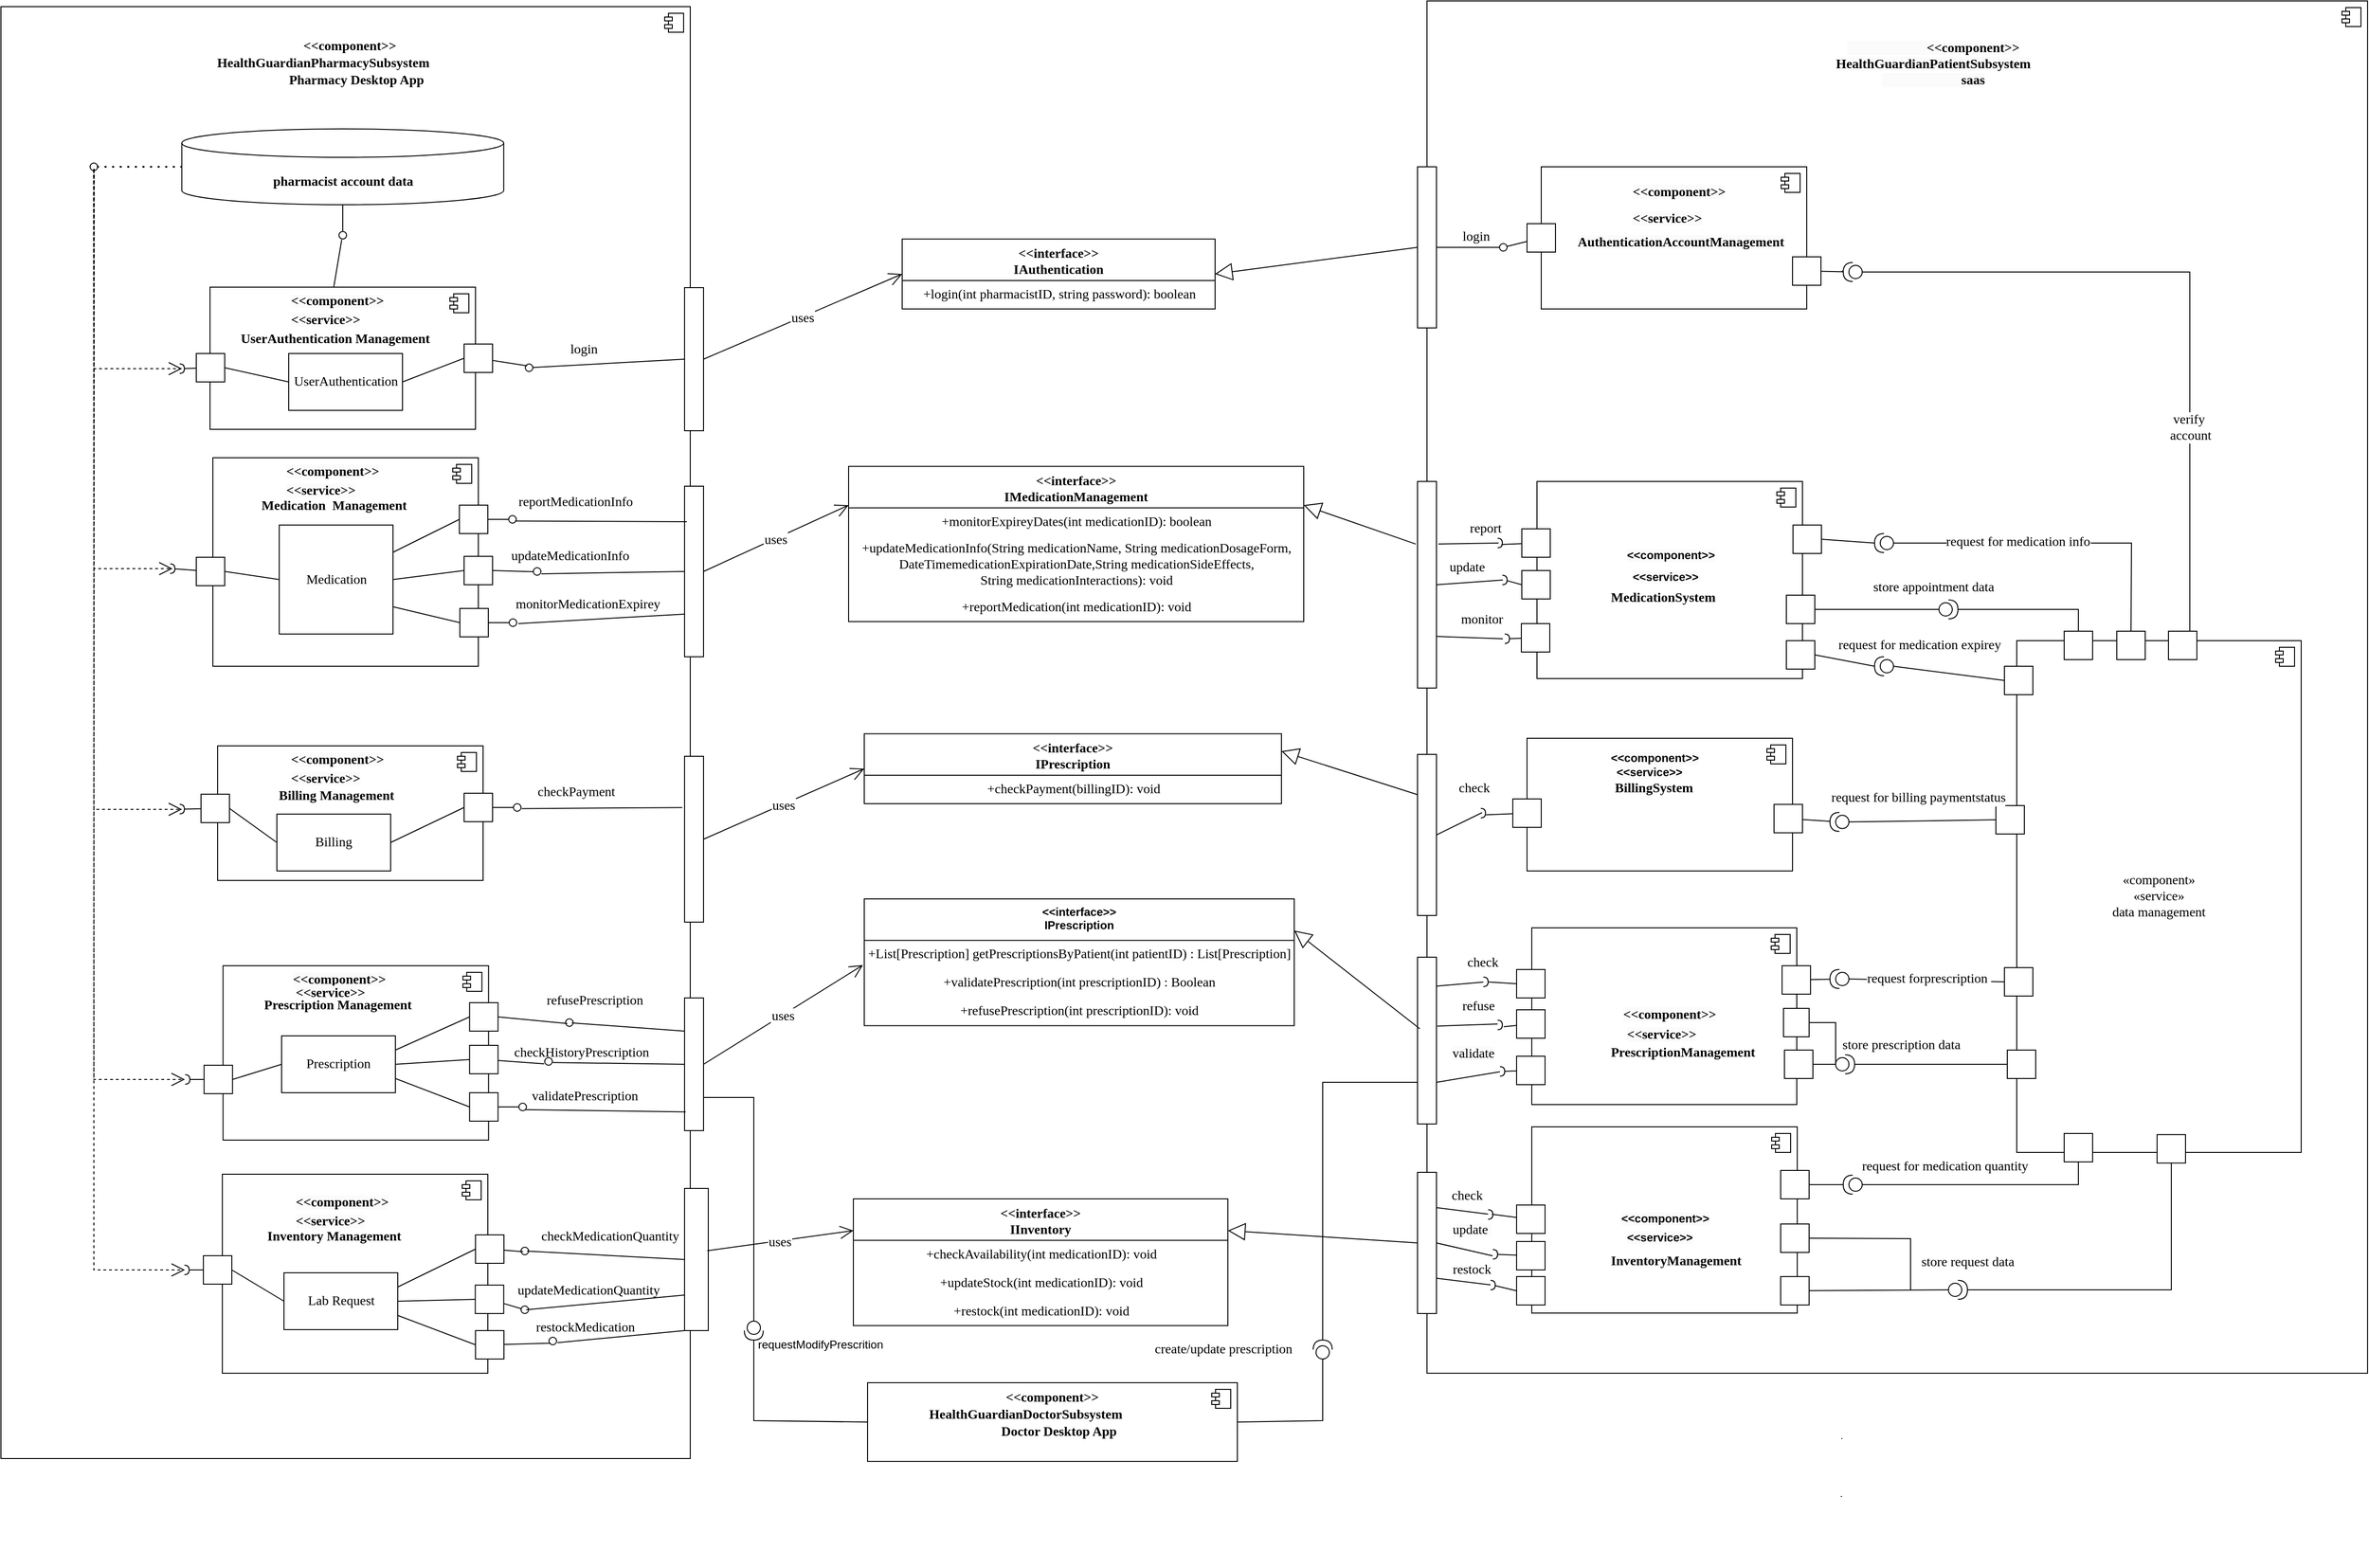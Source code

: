 <mxfile version="22.1.11" type="github">
  <diagram name="第 1 页" id="csIow9575Tld--xzEYRS">
    <mxGraphModel dx="1172" dy="1496" grid="1" gridSize="10" guides="1" tooltips="1" connect="1" arrows="1" fold="1" page="1" pageScale="1" pageWidth="1169" pageHeight="827" math="0" shadow="0">
      <root>
        <mxCell id="0" />
        <mxCell id="1" parent="0" />
        <mxCell id="alAaikOyowK1My11YDW3-1" value="" style="html=1;dropTarget=0;whiteSpace=wrap;" vertex="1" parent="1">
          <mxGeometry x="2180" y="-68" width="992" height="1448" as="geometry" />
        </mxCell>
        <mxCell id="alAaikOyowK1My11YDW3-2" value="" style="shape=module;jettyWidth=8;jettyHeight=4;" vertex="1" parent="alAaikOyowK1My11YDW3-1">
          <mxGeometry x="1" width="20" height="20" relative="1" as="geometry">
            <mxPoint x="-27" y="7" as="offset" />
          </mxGeometry>
        </mxCell>
        <mxCell id="alAaikOyowK1My11YDW3-3" value="" style="fontStyle=1;align=center;verticalAlign=top;childLayout=stackLayout;horizontal=1;horizontalStack=0;resizeParent=1;resizeParentMax=0;resizeLast=0;marginBottom=0;" vertex="1" parent="1">
          <mxGeometry x="840" y="720" width="170" height="88.298" as="geometry" />
        </mxCell>
        <mxCell id="alAaikOyowK1My11YDW3-4" value="&lt;font style=&quot;font-size: 14px;&quot; face=&quot;Times New Roman&quot;&gt;《Component》&lt;br&gt;《》&lt;/font&gt;" style="html=1;align=center;spacingLeft=4;verticalAlign=top;strokeColor=none;fillColor=none;whiteSpace=wrap;" vertex="1" parent="alAaikOyowK1My11YDW3-3">
          <mxGeometry width="170" height="88.298" as="geometry" />
        </mxCell>
        <mxCell id="alAaikOyowK1My11YDW3-5" value="" style="shape=module;jettyWidth=10;jettyHeight=4;" vertex="1" parent="alAaikOyowK1My11YDW3-4">
          <mxGeometry x="1" width="16" height="20" relative="1" as="geometry">
            <mxPoint x="-25" y="9" as="offset" />
          </mxGeometry>
        </mxCell>
        <mxCell id="alAaikOyowK1My11YDW3-6" value="" style="html=1;dropTarget=0;whiteSpace=wrap;" vertex="1" parent="1">
          <mxGeometry x="676" y="-62" width="727" height="1532" as="geometry" />
        </mxCell>
        <mxCell id="alAaikOyowK1My11YDW3-7" value="" style="shape=module;jettyWidth=8;jettyHeight=4;" vertex="1" parent="alAaikOyowK1My11YDW3-6">
          <mxGeometry x="1" width="20" height="20" relative="1" as="geometry">
            <mxPoint x="-27" y="7" as="offset" />
          </mxGeometry>
        </mxCell>
        <mxCell id="alAaikOyowK1My11YDW3-8" value="&lt;div style=&quot;text-align: center;&quot;&gt;&lt;b style=&quot;background-color: initial; font-size: 14px;&quot;&gt;&lt;font face=&quot;Times New Roman&quot;&gt;&lt;span style=&quot;white-space: pre;&quot;&gt;&#x9;&lt;/span&gt;&lt;span style=&quot;white-space: pre;&quot;&gt;&#x9;&lt;/span&gt;&amp;lt;&amp;lt;component&amp;gt;&amp;gt;&lt;/font&gt;&lt;/b&gt;&lt;/div&gt;&lt;span style=&quot;color: rgb(0, 0, 0); font-style: normal; font-variant-ligatures: normal; font-variant-caps: normal; letter-spacing: normal; orphans: 2; text-indent: 0px; text-transform: none; widows: 2; word-spacing: 0px; -webkit-text-stroke-width: 0px; background-color: rgb(251, 251, 251); text-decoration-thickness: initial; text-decoration-style: initial; text-decoration-color: initial; float: none; font-size: 14px; display: inline !important;&quot;&gt;&lt;div style=&quot;text-align: center;&quot;&gt;&lt;b&gt;&lt;font face=&quot;dH-Tx6-WBFWHPtGhCHw1&quot;&gt;HealthGuardianPharmacySubsystem&lt;/font&gt;&lt;/b&gt;&lt;/div&gt;&lt;b style=&quot;&quot;&gt;&lt;div style=&quot;text-align: center;&quot;&gt;&lt;b&gt;&lt;font face=&quot;dH-Tx6-WBFWHPtGhCHw1&quot;&gt;&lt;span style=&quot;white-space: pre;&quot;&gt;&#x9;&lt;/span&gt;&lt;span style=&quot;white-space: pre;&quot;&gt;&#x9;&lt;/span&gt;&amp;nbsp; &amp;nbsp; Pharmacy Desktop App&lt;/font&gt;&lt;/b&gt;&lt;/div&gt;&lt;/b&gt;&lt;/span&gt;" style="text;whiteSpace=wrap;html=1;" vertex="1" parent="1">
          <mxGeometry x="902" y="-36" width="265" height="50" as="geometry" />
        </mxCell>
        <mxCell id="alAaikOyowK1My11YDW3-9" value="&lt;div style=&quot;text-align: justify;&quot;&gt;&lt;/div&gt;" style="html=1;dropTarget=0;whiteSpace=wrap;align=left;" vertex="1" parent="1">
          <mxGeometry x="896.5" y="234" width="280" height="150" as="geometry" />
        </mxCell>
        <mxCell id="alAaikOyowK1My11YDW3-10" value="" style="shape=module;jettyWidth=8;jettyHeight=4;" vertex="1" parent="alAaikOyowK1My11YDW3-9">
          <mxGeometry x="1" width="20" height="20" relative="1" as="geometry">
            <mxPoint x="-27" y="7" as="offset" />
          </mxGeometry>
        </mxCell>
        <mxCell id="alAaikOyowK1My11YDW3-11" value="&lt;b style=&quot;border-color: var(--border-color); color: rgb(0, 0, 0); font-style: normal; font-variant-ligatures: normal; font-variant-caps: normal; letter-spacing: normal; orphans: 2; text-align: left; text-indent: 0px; text-transform: none; widows: 2; word-spacing: 0px; -webkit-text-stroke-width: 0px; background-color: rgb(251, 251, 251); text-decoration-thickness: initial; text-decoration-style: initial; text-decoration-color: initial;&quot;&gt;&lt;span style=&quot;border-color: var(--border-color); color: rgb(0, 0, 0); font-style: normal; font-variant-ligatures: normal; font-variant-caps: normal; letter-spacing: normal; orphans: 2; text-align: center; text-indent: 0px; text-transform: none; widows: 2; word-spacing: 0px; -webkit-text-stroke-width: 0px; background-color: rgb(251, 251, 251); text-decoration-thickness: initial; text-decoration-style: initial; text-decoration-color: initial; display: inline !important;&quot;&gt;&lt;font style=&quot;font-size: 14px;&quot; face=&quot;Times New Roman&quot;&gt;&amp;lt;&amp;lt;component&amp;gt;&amp;gt;&lt;/font&gt;&lt;/span&gt;&lt;/b&gt;" style="text;whiteSpace=wrap;html=1;" vertex="1" parent="1">
          <mxGeometry x="979.5" y="234" width="95" height="20" as="geometry" />
        </mxCell>
        <mxCell id="alAaikOyowK1My11YDW3-12" value="" style="html=1;rounded=0;" vertex="1" parent="1">
          <mxGeometry x="1164.5" y="294" width="30" height="30" as="geometry" />
        </mxCell>
        <mxCell id="alAaikOyowK1My11YDW3-13" value="" style="html=1;rounded=0;direction=south;" vertex="1" parent="1">
          <mxGeometry x="882" y="304" width="30" height="30" as="geometry" />
        </mxCell>
        <mxCell id="alAaikOyowK1My11YDW3-14" value="" style="endArrow=none;html=1;rounded=0;align=center;verticalAlign=top;endFill=0;labelBackgroundColor=none;endSize=2;" edge="1" parent="1" source="alAaikOyowK1My11YDW3-13" target="alAaikOyowK1My11YDW3-15">
          <mxGeometry relative="1" as="geometry" />
        </mxCell>
        <mxCell id="alAaikOyowK1My11YDW3-15" value="" style="shape=requiredInterface;html=1;fontSize=11;align=center;fillColor=none;points=[];aspect=fixed;resizable=0;verticalAlign=bottom;labelPosition=center;verticalLabelPosition=top;flipH=1;direction=west;" vertex="1" parent="1">
          <mxGeometry x="864.5" y="315" width="5" height="10" as="geometry" />
        </mxCell>
        <mxCell id="alAaikOyowK1My11YDW3-16" value="UserAuthentication Management" style="text;whiteSpace=wrap;html=1;fontFamily=Times New Roman;fontSize=14;fontStyle=1" vertex="1" parent="1">
          <mxGeometry x="926.5" y="274" width="233" height="20" as="geometry" />
        </mxCell>
        <mxCell id="alAaikOyowK1My11YDW3-17" value="&lt;b style=&quot;border-color: var(--border-color); color: rgb(0, 0, 0); font-style: normal; font-variant-ligatures: normal; font-variant-caps: normal; letter-spacing: normal; orphans: 2; text-align: left; text-indent: 0px; text-transform: none; widows: 2; word-spacing: 0px; -webkit-text-stroke-width: 0px; background-color: rgb(251, 251, 251); text-decoration-thickness: initial; text-decoration-style: initial; text-decoration-color: initial;&quot;&gt;&lt;span style=&quot;border-color: var(--border-color); color: rgb(0, 0, 0); font-style: normal; font-variant-ligatures: normal; font-variant-caps: normal; letter-spacing: normal; orphans: 2; text-align: center; text-indent: 0px; text-transform: none; widows: 2; word-spacing: 0px; -webkit-text-stroke-width: 0px; background-color: rgb(251, 251, 251); text-decoration-thickness: initial; text-decoration-style: initial; text-decoration-color: initial; display: inline !important;&quot;&gt;&lt;font style=&quot;font-size: 14px;&quot; face=&quot;Times New Roman&quot;&gt;&amp;lt;&amp;lt;service&amp;gt;&amp;gt;&lt;/font&gt;&lt;/span&gt;&lt;/b&gt;" style="text;whiteSpace=wrap;html=1;" vertex="1" parent="1">
          <mxGeometry x="979.5" y="254" width="95" height="20" as="geometry" />
        </mxCell>
        <mxCell id="alAaikOyowK1My11YDW3-18" value="&lt;div style=&quot;text-align: justify;&quot;&gt;&lt;/div&gt;" style="html=1;dropTarget=0;whiteSpace=wrap;align=left;fontFamily=Times New Roman;" vertex="1" parent="1">
          <mxGeometry x="899.5" y="414" width="280" height="220" as="geometry" />
        </mxCell>
        <mxCell id="alAaikOyowK1My11YDW3-19" value="" style="shape=module;jettyWidth=8;jettyHeight=4;" vertex="1" parent="alAaikOyowK1My11YDW3-18">
          <mxGeometry x="1" width="20" height="20" relative="1" as="geometry">
            <mxPoint x="-27" y="7" as="offset" />
          </mxGeometry>
        </mxCell>
        <mxCell id="alAaikOyowK1My11YDW3-20" value="" style="html=1;rounded=0;" vertex="1" parent="1">
          <mxGeometry x="1159.5" y="464" width="30" height="30" as="geometry" />
        </mxCell>
        <mxCell id="alAaikOyowK1My11YDW3-21" value="" style="endArrow=none;html=1;rounded=0;align=center;verticalAlign=top;endFill=0;labelBackgroundColor=none;endSize=2;" edge="1" parent="1" source="alAaikOyowK1My11YDW3-20" target="alAaikOyowK1My11YDW3-22">
          <mxGeometry relative="1" as="geometry" />
        </mxCell>
        <mxCell id="alAaikOyowK1My11YDW3-22" value="" style="ellipse;html=1;fontSize=11;align=center;fillColor=none;points=[];aspect=fixed;resizable=0;verticalAlign=bottom;labelPosition=center;verticalLabelPosition=top;flipH=1;" vertex="1" parent="1">
          <mxGeometry x="1211.5" y="475" width="8" height="8" as="geometry" />
        </mxCell>
        <mxCell id="alAaikOyowK1My11YDW3-23" value="&lt;b style=&quot;border-color: var(--border-color); color: rgb(0, 0, 0); font-size: 14px; font-style: normal; font-variant-ligatures: normal; font-variant-caps: normal; letter-spacing: normal; orphans: 2; text-align: left; text-indent: 0px; text-transform: none; widows: 2; word-spacing: 0px; -webkit-text-stroke-width: 0px; background-color: rgb(251, 251, 251); text-decoration-thickness: initial; text-decoration-style: initial; text-decoration-color: initial;&quot;&gt;&lt;span style=&quot;border-color: var(--border-color); color: rgb(0, 0, 0); font-size: 14px; font-style: normal; font-variant-ligatures: normal; font-variant-caps: normal; letter-spacing: normal; orphans: 2; text-align: center; text-indent: 0px; text-transform: none; widows: 2; word-spacing: 0px; -webkit-text-stroke-width: 0px; background-color: rgb(251, 251, 251); text-decoration-thickness: initial; text-decoration-style: initial; text-decoration-color: initial; display: inline !important;&quot;&gt;&amp;lt;&amp;lt;component&amp;gt;&amp;gt;&lt;/span&gt;&lt;/b&gt;" style="text;whiteSpace=wrap;html=1;fontFamily=Times New Roman;fontSize=14;" vertex="1" parent="1">
          <mxGeometry x="974.5" y="414" width="95" height="20" as="geometry" />
        </mxCell>
        <mxCell id="alAaikOyowK1My11YDW3-24" value="" style="html=1;rounded=0;direction=south;" vertex="1" parent="1">
          <mxGeometry x="882" y="519" width="30" height="30" as="geometry" />
        </mxCell>
        <mxCell id="alAaikOyowK1My11YDW3-25" value="" style="endArrow=none;html=1;rounded=0;align=center;verticalAlign=top;endFill=0;labelBackgroundColor=none;endSize=2;" edge="1" parent="1" source="alAaikOyowK1My11YDW3-24" target="alAaikOyowK1My11YDW3-26">
          <mxGeometry relative="1" as="geometry" />
        </mxCell>
        <mxCell id="alAaikOyowK1My11YDW3-26" value="" style="shape=requiredInterface;html=1;fontSize=11;align=center;fillColor=none;points=[];aspect=fixed;resizable=0;verticalAlign=bottom;labelPosition=center;verticalLabelPosition=top;flipH=1;direction=west;" vertex="1" parent="1">
          <mxGeometry x="854.5" y="526" width="5" height="10" as="geometry" />
        </mxCell>
        <mxCell id="alAaikOyowK1My11YDW3-27" value="Medication&amp;nbsp; Management" style="text;whiteSpace=wrap;html=1;fontFamily=Times New Roman;fontSize=14;fontStyle=1;align=center;" vertex="1" parent="1">
          <mxGeometry x="905.5" y="450" width="243" height="20" as="geometry" />
        </mxCell>
        <mxCell id="alAaikOyowK1My11YDW3-28" value="&lt;b style=&quot;border-color: var(--border-color); color: rgb(0, 0, 0); font-size: 14px; font-style: normal; font-variant-ligatures: normal; font-variant-caps: normal; letter-spacing: normal; orphans: 2; text-align: left; text-indent: 0px; text-transform: none; widows: 2; word-spacing: 0px; -webkit-text-stroke-width: 0px; background-color: rgb(251, 251, 251); text-decoration-thickness: initial; text-decoration-style: initial; text-decoration-color: initial;&quot;&gt;&lt;span style=&quot;border-color: var(--border-color); color: rgb(0, 0, 0); font-size: 14px; font-style: normal; font-variant-ligatures: normal; font-variant-caps: normal; letter-spacing: normal; orphans: 2; text-align: center; text-indent: 0px; text-transform: none; widows: 2; word-spacing: 0px; -webkit-text-stroke-width: 0px; background-color: rgb(251, 251, 251); text-decoration-thickness: initial; text-decoration-style: initial; text-decoration-color: initial; display: inline !important;&quot;&gt;&amp;lt;&amp;lt;service&amp;gt;&amp;gt;&lt;/span&gt;&lt;/b&gt;" style="text;whiteSpace=wrap;html=1;fontFamily=Times New Roman;fontSize=14;" vertex="1" parent="1">
          <mxGeometry x="974.5" y="434" width="95" height="20" as="geometry" />
        </mxCell>
        <mxCell id="alAaikOyowK1My11YDW3-29" value="&lt;div style=&quot;text-align: justify;&quot;&gt;&lt;/div&gt;" style="html=1;dropTarget=0;whiteSpace=wrap;align=left;" vertex="1" parent="1">
          <mxGeometry x="904.5" y="718" width="280" height="142" as="geometry" />
        </mxCell>
        <mxCell id="alAaikOyowK1My11YDW3-30" value="" style="shape=module;jettyWidth=8;jettyHeight=4;" vertex="1" parent="alAaikOyowK1My11YDW3-29">
          <mxGeometry x="1" width="20" height="20" relative="1" as="geometry">
            <mxPoint x="-27" y="7" as="offset" />
          </mxGeometry>
        </mxCell>
        <mxCell id="alAaikOyowK1My11YDW3-31" value="" style="html=1;rounded=0;" vertex="1" parent="1">
          <mxGeometry x="1164.5" y="768" width="30" height="30" as="geometry" />
        </mxCell>
        <mxCell id="alAaikOyowK1My11YDW3-32" value="" style="endArrow=none;html=1;rounded=0;align=center;verticalAlign=top;endFill=0;labelBackgroundColor=none;endSize=2;" edge="1" parent="1" source="alAaikOyowK1My11YDW3-31" target="alAaikOyowK1My11YDW3-33">
          <mxGeometry relative="1" as="geometry" />
        </mxCell>
        <mxCell id="alAaikOyowK1My11YDW3-33" value="" style="ellipse;html=1;fontSize=11;align=center;fillColor=none;points=[];aspect=fixed;resizable=0;verticalAlign=bottom;labelPosition=center;verticalLabelPosition=top;flipH=1;" vertex="1" parent="1">
          <mxGeometry x="1216.5" y="779" width="8" height="8" as="geometry" />
        </mxCell>
        <mxCell id="alAaikOyowK1My11YDW3-34" value="&lt;b style=&quot;border-color: var(--border-color); color: rgb(0, 0, 0); font-size: 14px; font-style: normal; font-variant-ligatures: normal; font-variant-caps: normal; letter-spacing: normal; orphans: 2; text-align: left; text-indent: 0px; text-transform: none; widows: 2; word-spacing: 0px; -webkit-text-stroke-width: 0px; background-color: rgb(251, 251, 251); text-decoration-thickness: initial; text-decoration-style: initial; text-decoration-color: initial;&quot;&gt;&lt;span style=&quot;border-color: var(--border-color); color: rgb(0, 0, 0); font-size: 14px; font-style: normal; font-variant-ligatures: normal; font-variant-caps: normal; letter-spacing: normal; orphans: 2; text-align: center; text-indent: 0px; text-transform: none; widows: 2; word-spacing: 0px; -webkit-text-stroke-width: 0px; background-color: rgb(251, 251, 251); text-decoration-thickness: initial; text-decoration-style: initial; text-decoration-color: initial; display: inline !important;&quot;&gt;&amp;lt;&amp;lt;component&amp;gt;&amp;gt;&lt;/span&gt;&lt;/b&gt;" style="text;whiteSpace=wrap;html=1;fontFamily=Times New Roman;fontSize=14;" vertex="1" parent="1">
          <mxGeometry x="979.5" y="718" width="95" height="20" as="geometry" />
        </mxCell>
        <mxCell id="alAaikOyowK1My11YDW3-35" value="" style="endArrow=none;html=1;rounded=0;align=center;verticalAlign=top;endFill=0;labelBackgroundColor=none;endSize=2;" edge="1" parent="1">
          <mxGeometry relative="1" as="geometry">
            <mxPoint x="1216.5" y="833" as="targetPoint" />
            <mxPoint x="1217.0" y="833" as="sourcePoint" />
          </mxGeometry>
        </mxCell>
        <mxCell id="alAaikOyowK1My11YDW3-36" value="" style="html=1;rounded=0;direction=south;" vertex="1" parent="1">
          <mxGeometry x="887" y="769" width="30" height="30" as="geometry" />
        </mxCell>
        <mxCell id="alAaikOyowK1My11YDW3-37" value="" style="endArrow=none;html=1;rounded=0;align=center;verticalAlign=top;endFill=0;labelBackgroundColor=none;endSize=2;" edge="1" parent="1" source="alAaikOyowK1My11YDW3-36" target="alAaikOyowK1My11YDW3-38">
          <mxGeometry relative="1" as="geometry" />
        </mxCell>
        <mxCell id="alAaikOyowK1My11YDW3-38" value="" style="shape=requiredInterface;html=1;fontSize=11;align=center;fillColor=none;points=[];aspect=fixed;resizable=0;verticalAlign=bottom;labelPosition=center;verticalLabelPosition=top;flipH=1;direction=west;" vertex="1" parent="1">
          <mxGeometry x="864.5" y="779.75" width="5" height="10" as="geometry" />
        </mxCell>
        <mxCell id="alAaikOyowK1My11YDW3-39" value="&lt;b style=&quot;border-color: var(--border-color); color: rgb(0, 0, 0); font-size: 14px; font-style: normal; font-variant-ligatures: normal; font-variant-caps: normal; letter-spacing: normal; orphans: 2; text-align: left; text-indent: 0px; text-transform: none; widows: 2; word-spacing: 0px; -webkit-text-stroke-width: 0px; background-color: rgb(251, 251, 251); text-decoration-thickness: initial; text-decoration-style: initial; text-decoration-color: initial;&quot;&gt;&lt;span style=&quot;border-color: var(--border-color); color: rgb(0, 0, 0); font-size: 14px; font-style: normal; font-variant-ligatures: normal; font-variant-caps: normal; letter-spacing: normal; orphans: 2; text-align: center; text-indent: 0px; text-transform: none; widows: 2; word-spacing: 0px; -webkit-text-stroke-width: 0px; background-color: rgb(251, 251, 251); text-decoration-thickness: initial; text-decoration-style: initial; text-decoration-color: initial; display: inline !important;&quot;&gt;&amp;lt;&amp;lt;service&amp;gt;&amp;gt;&lt;/span&gt;&lt;/b&gt;" style="text;whiteSpace=wrap;html=1;fontFamily=Times New Roman;fontSize=14;" vertex="1" parent="1">
          <mxGeometry x="979.5" y="738" width="95" height="20" as="geometry" />
        </mxCell>
        <mxCell id="alAaikOyowK1My11YDW3-51" value="&lt;div style=&quot;text-align: justify;&quot;&gt;&lt;/div&gt;" style="html=1;dropTarget=0;whiteSpace=wrap;align=left;" vertex="1" parent="1">
          <mxGeometry x="910.25" y="950" width="280" height="184" as="geometry" />
        </mxCell>
        <mxCell id="alAaikOyowK1My11YDW3-52" value="" style="shape=module;jettyWidth=8;jettyHeight=4;" vertex="1" parent="alAaikOyowK1My11YDW3-51">
          <mxGeometry x="1" width="20" height="20" relative="1" as="geometry">
            <mxPoint x="-27" y="7" as="offset" />
          </mxGeometry>
        </mxCell>
        <mxCell id="alAaikOyowK1My11YDW3-53" value="" style="html=1;rounded=0;" vertex="1" parent="1">
          <mxGeometry x="1170.25" y="1034" width="30" height="30" as="geometry" />
        </mxCell>
        <mxCell id="alAaikOyowK1My11YDW3-54" value="" style="endArrow=none;html=1;rounded=0;align=center;verticalAlign=top;endFill=0;labelBackgroundColor=none;endSize=2;" edge="1" parent="1">
          <mxGeometry relative="1" as="geometry">
            <mxPoint x="1222.25" y="1049" as="targetPoint" />
            <mxPoint x="1222" y="1049.026" as="sourcePoint" />
          </mxGeometry>
        </mxCell>
        <mxCell id="alAaikOyowK1My11YDW3-55" value="&lt;b style=&quot;border-color: var(--border-color); color: rgb(0, 0, 0); font-size: 14px; font-style: normal; font-variant-ligatures: normal; font-variant-caps: normal; letter-spacing: normal; orphans: 2; text-align: left; text-indent: 0px; text-transform: none; widows: 2; word-spacing: 0px; -webkit-text-stroke-width: 0px; background-color: rgb(251, 251, 251); text-decoration-thickness: initial; text-decoration-style: initial; text-decoration-color: initial;&quot;&gt;&lt;span style=&quot;border-color: var(--border-color); color: rgb(0, 0, 0); font-size: 14px; font-style: normal; font-variant-ligatures: normal; font-variant-caps: normal; letter-spacing: normal; orphans: 2; text-align: center; text-indent: 0px; text-transform: none; widows: 2; word-spacing: 0px; -webkit-text-stroke-width: 0px; background-color: rgb(251, 251, 251); text-decoration-thickness: initial; text-decoration-style: initial; text-decoration-color: initial; display: inline !important;&quot;&gt;&amp;lt;&amp;lt;component&amp;gt;&amp;gt;&lt;/span&gt;&lt;/b&gt;" style="text;whiteSpace=wrap;html=1;fontFamily=Times New Roman;fontSize=14;" vertex="1" parent="1">
          <mxGeometry x="982" y="950" width="95" height="20" as="geometry" />
        </mxCell>
        <mxCell id="alAaikOyowK1My11YDW3-56" value="" style="html=1;rounded=0;" vertex="1" parent="1">
          <mxGeometry x="1170.25" y="1084" width="30" height="30" as="geometry" />
        </mxCell>
        <mxCell id="alAaikOyowK1My11YDW3-57" value="" style="endArrow=none;html=1;rounded=0;align=center;verticalAlign=top;endFill=0;labelBackgroundColor=none;endSize=2;" edge="1" parent="1" source="alAaikOyowK1My11YDW3-56" target="alAaikOyowK1My11YDW3-58">
          <mxGeometry relative="1" as="geometry" />
        </mxCell>
        <mxCell id="alAaikOyowK1My11YDW3-58" value="" style="ellipse;html=1;fontSize=11;align=center;fillColor=none;points=[];aspect=fixed;resizable=0;verticalAlign=bottom;labelPosition=center;verticalLabelPosition=top;flipH=1;" vertex="1" parent="1">
          <mxGeometry x="1222.25" y="1095" width="8" height="8" as="geometry" />
        </mxCell>
        <mxCell id="alAaikOyowK1My11YDW3-59" value="" style="html=1;rounded=0;direction=south;" vertex="1" parent="1">
          <mxGeometry x="890.25" y="1055" width="30" height="30" as="geometry" />
        </mxCell>
        <mxCell id="alAaikOyowK1My11YDW3-60" value="" style="endArrow=none;html=1;rounded=0;align=center;verticalAlign=top;endFill=0;labelBackgroundColor=none;endSize=2;" edge="1" parent="1" source="alAaikOyowK1My11YDW3-59" target="alAaikOyowK1My11YDW3-61">
          <mxGeometry relative="1" as="geometry" />
        </mxCell>
        <mxCell id="alAaikOyowK1My11YDW3-61" value="" style="shape=requiredInterface;html=1;fontSize=11;align=center;fillColor=none;points=[];aspect=fixed;resizable=0;verticalAlign=bottom;labelPosition=center;verticalLabelPosition=top;flipH=1;direction=west;" vertex="1" parent="1">
          <mxGeometry x="870.25" y="1065" width="5" height="10" as="geometry" />
        </mxCell>
        <mxCell id="alAaikOyowK1My11YDW3-62" value="&lt;b&gt;Prescription Management&lt;/b&gt;" style="text;whiteSpace=wrap;html=1;align=center;fontFamily=Times New Roman;fontSize=14;" vertex="1" parent="1">
          <mxGeometry x="938.38" y="977" width="187.25" height="20" as="geometry" />
        </mxCell>
        <mxCell id="alAaikOyowK1My11YDW3-63" value="&lt;b style=&quot;border-color: var(--border-color); color: rgb(0, 0, 0); font-size: 14px; font-style: normal; font-variant-ligatures: normal; font-variant-caps: normal; letter-spacing: normal; orphans: 2; text-align: left; text-indent: 0px; text-transform: none; widows: 2; word-spacing: 0px; -webkit-text-stroke-width: 0px; background-color: rgb(251, 251, 251); text-decoration-thickness: initial; text-decoration-style: initial; text-decoration-color: initial;&quot;&gt;&lt;span style=&quot;border-color: var(--border-color); color: rgb(0, 0, 0); font-size: 14px; font-style: normal; font-variant-ligatures: normal; font-variant-caps: normal; letter-spacing: normal; orphans: 2; text-align: center; text-indent: 0px; text-transform: none; widows: 2; word-spacing: 0px; -webkit-text-stroke-width: 0px; background-color: rgb(251, 251, 251); text-decoration-thickness: initial; text-decoration-style: initial; text-decoration-color: initial; display: inline !important;&quot;&gt;&amp;lt;&amp;lt;service&amp;gt;&amp;gt;&lt;/span&gt;&lt;/b&gt;" style="text;whiteSpace=wrap;html=1;fontFamily=Times New Roman;fontSize=14;" vertex="1" parent="1">
          <mxGeometry x="984.5" y="964" width="95" height="20" as="geometry" />
        </mxCell>
        <mxCell id="alAaikOyowK1My11YDW3-64" value="&lt;div style=&quot;text-align: justify;&quot;&gt;&lt;/div&gt;" style="html=1;dropTarget=0;whiteSpace=wrap;align=left;" vertex="1" parent="1">
          <mxGeometry x="909.5" y="1170" width="280" height="210" as="geometry" />
        </mxCell>
        <mxCell id="alAaikOyowK1My11YDW3-65" value="" style="shape=module;jettyWidth=8;jettyHeight=4;" vertex="1" parent="alAaikOyowK1My11YDW3-64">
          <mxGeometry x="1" width="20" height="20" relative="1" as="geometry">
            <mxPoint x="-27" y="7" as="offset" />
          </mxGeometry>
        </mxCell>
        <mxCell id="alAaikOyowK1My11YDW3-66" value="" style="html=1;rounded=0;" vertex="1" parent="1">
          <mxGeometry x="1176.5" y="1234" width="30" height="30" as="geometry" />
        </mxCell>
        <mxCell id="alAaikOyowK1My11YDW3-67" value="" style="endArrow=none;html=1;rounded=0;align=center;verticalAlign=top;endFill=0;labelBackgroundColor=none;endSize=2;entryX=0.726;entryY=0.598;entryDx=0;entryDy=0;entryPerimeter=0;" edge="1" parent="1" source="alAaikOyowK1My11YDW3-66" target="alAaikOyowK1My11YDW3-314">
          <mxGeometry relative="1" as="geometry">
            <mxPoint x="1220" y="1257" as="targetPoint" />
          </mxGeometry>
        </mxCell>
        <mxCell id="alAaikOyowK1My11YDW3-68" value="&lt;b style=&quot;border-color: var(--border-color); color: rgb(0, 0, 0); font-size: 14px; font-style: normal; font-variant-ligatures: normal; font-variant-caps: normal; letter-spacing: normal; orphans: 2; text-align: left; text-indent: 0px; text-transform: none; widows: 2; word-spacing: 0px; -webkit-text-stroke-width: 0px; background-color: rgb(251, 251, 251); text-decoration-thickness: initial; text-decoration-style: initial; text-decoration-color: initial;&quot;&gt;&lt;span style=&quot;border-color: var(--border-color); color: rgb(0, 0, 0); font-size: 14px; font-style: normal; font-variant-ligatures: normal; font-variant-caps: normal; letter-spacing: normal; orphans: 2; text-align: center; text-indent: 0px; text-transform: none; widows: 2; word-spacing: 0px; -webkit-text-stroke-width: 0px; background-color: rgb(251, 251, 251); text-decoration-thickness: initial; text-decoration-style: initial; text-decoration-color: initial; display: inline !important;&quot;&gt;&amp;lt;&amp;lt;component&amp;gt;&amp;gt;&lt;/span&gt;&lt;/b&gt;" style="text;whiteSpace=wrap;html=1;fontFamily=Times New Roman;fontSize=14;" vertex="1" parent="1">
          <mxGeometry x="984.5" y="1185" width="95" height="20" as="geometry" />
        </mxCell>
        <mxCell id="alAaikOyowK1My11YDW3-69" value="" style="html=1;rounded=0;" vertex="1" parent="1">
          <mxGeometry x="1176.25" y="1287" width="30" height="30" as="geometry" />
        </mxCell>
        <mxCell id="alAaikOyowK1My11YDW3-70" value="" style="endArrow=none;html=1;rounded=0;align=center;verticalAlign=top;endFill=0;labelBackgroundColor=none;endSize=2;" edge="1" parent="1" source="alAaikOyowK1My11YDW3-69" target="alAaikOyowK1My11YDW3-71">
          <mxGeometry relative="1" as="geometry" />
        </mxCell>
        <mxCell id="alAaikOyowK1My11YDW3-71" value="" style="ellipse;html=1;fontSize=11;align=center;fillColor=none;points=[];aspect=fixed;resizable=0;verticalAlign=bottom;labelPosition=center;verticalLabelPosition=top;flipH=1;" vertex="1" parent="1">
          <mxGeometry x="1224.5" y="1309" width="8" height="8" as="geometry" />
        </mxCell>
        <mxCell id="alAaikOyowK1My11YDW3-72" value="" style="html=1;rounded=0;direction=south;" vertex="1" parent="1">
          <mxGeometry x="889.5" y="1256" width="30" height="30" as="geometry" />
        </mxCell>
        <mxCell id="alAaikOyowK1My11YDW3-73" value="" style="endArrow=none;html=1;rounded=0;align=center;verticalAlign=top;endFill=0;labelBackgroundColor=none;endSize=2;" edge="1" parent="1" source="alAaikOyowK1My11YDW3-72" target="alAaikOyowK1My11YDW3-74">
          <mxGeometry relative="1" as="geometry" />
        </mxCell>
        <mxCell id="alAaikOyowK1My11YDW3-74" value="" style="shape=requiredInterface;html=1;fontSize=11;align=center;fillColor=none;points=[];aspect=fixed;resizable=0;verticalAlign=bottom;labelPosition=center;verticalLabelPosition=top;flipH=1;direction=west;" vertex="1" parent="1">
          <mxGeometry x="869.5" y="1266" width="5" height="10" as="geometry" />
        </mxCell>
        <mxCell id="alAaikOyowK1My11YDW3-75" value="Inventory Management" style="text;whiteSpace=wrap;html=1;fontFamily=Times New Roman;fontSize=14;fontStyle=1" vertex="1" parent="1">
          <mxGeometry x="955.13" y="1221" width="170.5" height="18.5" as="geometry" />
        </mxCell>
        <mxCell id="alAaikOyowK1My11YDW3-76" value="&lt;b style=&quot;border-color: var(--border-color); color: rgb(0, 0, 0); font-size: 14px; font-style: normal; font-variant-ligatures: normal; font-variant-caps: normal; letter-spacing: normal; orphans: 2; text-align: left; text-indent: 0px; text-transform: none; widows: 2; word-spacing: 0px; -webkit-text-stroke-width: 0px; background-color: rgb(251, 251, 251); text-decoration-thickness: initial; text-decoration-style: initial; text-decoration-color: initial;&quot;&gt;&lt;span style=&quot;border-color: var(--border-color); color: rgb(0, 0, 0); font-size: 14px; font-style: normal; font-variant-ligatures: normal; font-variant-caps: normal; letter-spacing: normal; orphans: 2; text-align: center; text-indent: 0px; text-transform: none; widows: 2; word-spacing: 0px; -webkit-text-stroke-width: 0px; background-color: rgb(251, 251, 251); text-decoration-thickness: initial; text-decoration-style: initial; text-decoration-color: initial; display: inline !important;&quot;&gt;&amp;lt;&amp;lt;service&amp;gt;&amp;gt;&lt;/span&gt;&lt;/b&gt;" style="text;whiteSpace=wrap;html=1;fontFamily=Times New Roman;fontSize=14;" vertex="1" parent="1">
          <mxGeometry x="984.5" y="1205" width="95" height="20" as="geometry" />
        </mxCell>
        <mxCell id="alAaikOyowK1My11YDW3-77" value="Billing Management" style="text;whiteSpace=wrap;html=1;fontFamily=Times New Roman;fontSize=14;align=center;fontStyle=1" vertex="1" parent="1">
          <mxGeometry x="960" y="756" width="139.5" height="25" as="geometry" />
        </mxCell>
        <mxCell id="alAaikOyowK1My11YDW3-78" value="&lt;div style=&quot;text-align: justify;&quot;&gt;&lt;/div&gt;" style="html=1;dropTarget=0;whiteSpace=wrap;align=left;" vertex="1" parent="1">
          <mxGeometry x="2300.5" y="107" width="280" height="150" as="geometry" />
        </mxCell>
        <mxCell id="alAaikOyowK1My11YDW3-79" value="" style="shape=module;jettyWidth=8;jettyHeight=4;" vertex="1" parent="alAaikOyowK1My11YDW3-78">
          <mxGeometry x="1" width="20" height="20" relative="1" as="geometry">
            <mxPoint x="-27" y="7" as="offset" />
          </mxGeometry>
        </mxCell>
        <mxCell id="alAaikOyowK1My11YDW3-80" value="" style="endArrow=none;html=1;rounded=0;align=center;verticalAlign=top;endFill=0;labelBackgroundColor=none;endSize=2;" edge="1" parent="1">
          <mxGeometry relative="1" as="geometry">
            <mxPoint x="2617" y="167.053" as="sourcePoint" />
            <mxPoint x="2617.5" y="167" as="targetPoint" />
          </mxGeometry>
        </mxCell>
        <mxCell id="alAaikOyowK1My11YDW3-81" value="&lt;b style=&quot;border-color: var(--border-color); color: rgb(0, 0, 0); font-size: 14px; font-style: normal; font-variant-ligatures: normal; font-variant-caps: normal; letter-spacing: normal; orphans: 2; text-align: left; text-indent: 0px; text-transform: none; widows: 2; word-spacing: 0px; -webkit-text-stroke-width: 0px; background-color: rgb(251, 251, 251); text-decoration-thickness: initial; text-decoration-style: initial; text-decoration-color: initial;&quot;&gt;&lt;span style=&quot;border-color: var(--border-color); color: rgb(0, 0, 0); font-size: 14px; font-style: normal; font-variant-ligatures: normal; font-variant-caps: normal; letter-spacing: normal; orphans: 2; text-align: center; text-indent: 0px; text-transform: none; widows: 2; word-spacing: 0px; -webkit-text-stroke-width: 0px; background-color: rgb(251, 251, 251); text-decoration-thickness: initial; text-decoration-style: initial; text-decoration-color: initial; display: inline !important;&quot;&gt;&amp;lt;&amp;lt;component&amp;gt;&amp;gt;&lt;/span&gt;&lt;/b&gt;" style="text;whiteSpace=wrap;html=1;fontFamily=Times New Roman;fontSize=14;" vertex="1" parent="1">
          <mxGeometry x="2395" y="119" width="95" height="20" as="geometry" />
        </mxCell>
        <mxCell id="alAaikOyowK1My11YDW3-82" value="" style="html=1;rounded=0;" vertex="1" parent="1">
          <mxGeometry x="2565.5" y="202" width="30" height="30" as="geometry" />
        </mxCell>
        <mxCell id="alAaikOyowK1My11YDW3-83" value="" style="endArrow=none;html=1;rounded=0;align=center;verticalAlign=top;endFill=0;labelBackgroundColor=none;endSize=2;" edge="1" parent="1" source="alAaikOyowK1My11YDW3-193">
          <mxGeometry relative="1" as="geometry">
            <mxPoint x="2617.5" y="217" as="targetPoint" />
          </mxGeometry>
        </mxCell>
        <mxCell id="alAaikOyowK1My11YDW3-84" value="&lt;span style=&quot;border-color: var(--border-color); color: rgb(0, 0, 0); font-size: 14px; font-variant-ligatures: normal; font-variant-caps: normal; letter-spacing: normal; orphans: 2; text-align: left; text-indent: 0px; text-transform: none; widows: 2; word-spacing: 0px; -webkit-text-stroke-width: 0px; background-color: rgb(251, 251, 251); text-decoration-thickness: initial; text-decoration-style: initial; text-decoration-color: initial;&quot;&gt;&lt;span style=&quot;border-color: var(--border-color); color: rgb(0, 0, 0); font-size: 14px; font-variant-ligatures: normal; font-variant-caps: normal; letter-spacing: normal; orphans: 2; text-align: center; text-indent: 0px; text-transform: none; widows: 2; word-spacing: 0px; -webkit-text-stroke-width: 0px; background-color: rgb(251, 251, 251); text-decoration-thickness: initial; text-decoration-style: initial; text-decoration-color: initial; display: inline !important;&quot;&gt;&amp;lt;&amp;lt;service&amp;gt;&amp;gt;&lt;/span&gt;&lt;/span&gt;" style="text;whiteSpace=wrap;html=1;fontFamily=Times New Roman;fontSize=14;fontStyle=1" vertex="1" parent="1">
          <mxGeometry x="2395" y="147" width="95" height="20" as="geometry" />
        </mxCell>
        <mxCell id="alAaikOyowK1My11YDW3-85" value="&lt;br style=&quot;border-color: var(--border-color); padding: 0px; margin: 0px; color: rgb(0, 0, 0); font-size: 14px; font-style: normal; font-variant-ligatures: normal; font-variant-caps: normal; letter-spacing: normal; orphans: 2; text-align: center; text-indent: 0px; text-transform: none; widows: 2; word-spacing: 0px; -webkit-text-stroke-width: 0px; background-color: rgb(251, 251, 251); text-decoration-thickness: initial; text-decoration-style: initial; text-decoration-color: initial;&quot;&gt;&lt;span style=&quot;color: rgb(0, 0, 0); font-size: 14px; font-style: normal; font-variant-ligatures: normal; font-variant-caps: normal; letter-spacing: normal; orphans: 2; text-align: center; text-indent: 0px; text-transform: none; widows: 2; word-spacing: 0px; -webkit-text-stroke-width: 0px; background-color: rgb(251, 251, 251); text-decoration-thickness: initial; text-decoration-style: initial; text-decoration-color: initial; float: none; display: inline !important;&quot;&gt;AuthenticationAccountManagement&lt;/span&gt;" style="text;whiteSpace=wrap;html=1;fontStyle=1;fontSize=14;fontFamily=Times New Roman;" vertex="1" parent="1">
          <mxGeometry x="2337" y="155" width="210" height="41" as="geometry" />
        </mxCell>
        <mxCell id="alAaikOyowK1My11YDW3-86" value="" style="html=1;rounded=0;direction=south;" vertex="1" parent="1">
          <mxGeometry x="2285.5" y="167" width="30" height="30" as="geometry" />
        </mxCell>
        <mxCell id="alAaikOyowK1My11YDW3-87" value="" style="endArrow=none;html=1;rounded=0;align=center;verticalAlign=top;endFill=0;labelBackgroundColor=none;endSize=2;entryX=1;entryY=0.5;entryDx=0;entryDy=0;" edge="1" parent="1" source="alAaikOyowK1My11YDW3-236" target="alAaikOyowK1My11YDW3-155">
          <mxGeometry relative="1" as="geometry">
            <mxPoint x="2272" y="221.917" as="targetPoint" />
          </mxGeometry>
        </mxCell>
        <mxCell id="alAaikOyowK1My11YDW3-88" value="&lt;div style=&quot;text-align: justify;&quot;&gt;&lt;/div&gt;" style="html=1;dropTarget=0;whiteSpace=wrap;align=left;" vertex="1" parent="1">
          <mxGeometry x="2296" y="439" width="280" height="208" as="geometry" />
        </mxCell>
        <mxCell id="alAaikOyowK1My11YDW3-89" value="" style="shape=module;jettyWidth=8;jettyHeight=4;" vertex="1" parent="alAaikOyowK1My11YDW3-88">
          <mxGeometry x="1" width="20" height="20" relative="1" as="geometry">
            <mxPoint x="-27" y="7" as="offset" />
          </mxGeometry>
        </mxCell>
        <mxCell id="alAaikOyowK1My11YDW3-90" value="" style="endArrow=none;html=1;rounded=0;align=center;verticalAlign=top;endFill=0;labelBackgroundColor=none;endSize=2;" edge="1" parent="1">
          <mxGeometry relative="1" as="geometry">
            <mxPoint x="2617" y="507.646" as="sourcePoint" />
            <mxPoint x="2617.507" y="507.765" as="targetPoint" />
          </mxGeometry>
        </mxCell>
        <mxCell id="alAaikOyowK1My11YDW3-91" value="&lt;b style=&quot;border-color: var(--border-color); color: rgb(0, 0, 0); font-family: Helvetica; font-size: 12px; font-style: normal; font-variant-ligatures: normal; font-variant-caps: normal; letter-spacing: normal; orphans: 2; text-align: left; text-indent: 0px; text-transform: none; widows: 2; word-spacing: 0px; -webkit-text-stroke-width: 0px; background-color: rgb(251, 251, 251); text-decoration-thickness: initial; text-decoration-style: initial; text-decoration-color: initial;&quot;&gt;&lt;span style=&quot;border-color: var(--border-color); color: rgb(0, 0, 0); font-family: Helvetica; font-size: 12px; font-style: normal; font-variant-ligatures: normal; font-variant-caps: normal; letter-spacing: normal; orphans: 2; text-align: center; text-indent: 0px; text-transform: none; widows: 2; word-spacing: 0px; -webkit-text-stroke-width: 0px; background-color: rgb(251, 251, 251); text-decoration-thickness: initial; text-decoration-style: initial; text-decoration-color: initial; display: inline !important;&quot;&gt;&amp;lt;&amp;lt;component&amp;gt;&amp;gt;&lt;/span&gt;&lt;/b&gt;" style="text;whiteSpace=wrap;html=1;" vertex="1" parent="1">
          <mxGeometry x="2388.5" y="503" width="95" height="20" as="geometry" />
        </mxCell>
        <mxCell id="alAaikOyowK1My11YDW3-92" value="" style="endArrow=none;html=1;rounded=0;align=center;verticalAlign=top;endFill=0;labelBackgroundColor=none;endSize=2;" edge="1" parent="1">
          <mxGeometry relative="1" as="geometry">
            <mxPoint x="2617.507" y="557.765" as="targetPoint" />
            <mxPoint x="2617" y="557.753" as="sourcePoint" />
          </mxGeometry>
        </mxCell>
        <mxCell id="alAaikOyowK1My11YDW3-93" value="" style="html=1;rounded=0;direction=south;" vertex="1" parent="1">
          <mxGeometry x="2280" y="489" width="30" height="30" as="geometry" />
        </mxCell>
        <mxCell id="alAaikOyowK1My11YDW3-94" value="" style="endArrow=none;html=1;rounded=0;align=center;verticalAlign=top;endFill=0;labelBackgroundColor=none;endSize=2;entryX=0.82;entryY=0.35;entryDx=0;entryDy=0;entryPerimeter=0;" edge="1" parent="1" source="alAaikOyowK1My11YDW3-93" target="alAaikOyowK1My11YDW3-318">
          <mxGeometry relative="1" as="geometry">
            <mxPoint x="2263.5" y="504.0" as="targetPoint" />
          </mxGeometry>
        </mxCell>
        <mxCell id="alAaikOyowK1My11YDW3-95" value="&lt;b style=&quot;border-color: var(--border-color); color: rgb(0, 0, 0); font-family: Helvetica; font-size: 12px; font-style: normal; font-variant-ligatures: normal; font-variant-caps: normal; letter-spacing: normal; orphans: 2; text-align: left; text-indent: 0px; text-transform: none; widows: 2; word-spacing: 0px; -webkit-text-stroke-width: 0px; background-color: rgb(251, 251, 251); text-decoration-thickness: initial; text-decoration-style: initial; text-decoration-color: initial;&quot;&gt;&lt;span style=&quot;border-color: var(--border-color); color: rgb(0, 0, 0); font-family: Helvetica; font-size: 12px; font-style: normal; font-variant-ligatures: normal; font-variant-caps: normal; letter-spacing: normal; orphans: 2; text-align: center; text-indent: 0px; text-transform: none; widows: 2; word-spacing: 0px; -webkit-text-stroke-width: 0px; background-color: rgb(251, 251, 251); text-decoration-thickness: initial; text-decoration-style: initial; text-decoration-color: initial; display: inline !important;&quot;&gt;&amp;lt;&amp;lt;service&amp;gt;&amp;gt;&lt;/span&gt;&lt;/b&gt;" style="text;whiteSpace=wrap;html=1;" vertex="1" parent="1">
          <mxGeometry x="2394.5" y="526" width="95" height="20" as="geometry" />
        </mxCell>
        <mxCell id="alAaikOyowK1My11YDW3-96" value="MedicationSystem" style="text;whiteSpace=wrap;html=1;fontStyle=1;fontFamily=Times New Roman;fontSize=14;" vertex="1" parent="1">
          <mxGeometry x="2372" y="547" width="175" height="31" as="geometry" />
        </mxCell>
        <mxCell id="alAaikOyowK1My11YDW3-97" value="&lt;div style=&quot;text-align: justify;&quot;&gt;&lt;/div&gt;" style="html=1;dropTarget=0;whiteSpace=wrap;align=left;" vertex="1" parent="1">
          <mxGeometry x="2285.5" y="710" width="280" height="140" as="geometry" />
        </mxCell>
        <mxCell id="alAaikOyowK1My11YDW3-98" value="" style="shape=module;jettyWidth=8;jettyHeight=4;" vertex="1" parent="alAaikOyowK1My11YDW3-97">
          <mxGeometry x="1" width="20" height="20" relative="1" as="geometry">
            <mxPoint x="-27" y="7" as="offset" />
          </mxGeometry>
        </mxCell>
        <mxCell id="alAaikOyowK1My11YDW3-99" value="&lt;b style=&quot;border-color: var(--border-color); color: rgb(0, 0, 0); font-family: Helvetica; font-size: 12px; font-style: normal; font-variant-ligatures: normal; font-variant-caps: normal; letter-spacing: normal; orphans: 2; text-align: left; text-indent: 0px; text-transform: none; widows: 2; word-spacing: 0px; -webkit-text-stroke-width: 0px; background-color: rgb(251, 251, 251); text-decoration-thickness: initial; text-decoration-style: initial; text-decoration-color: initial;&quot;&gt;&lt;span style=&quot;border-color: var(--border-color); color: rgb(0, 0, 0); font-family: Helvetica; font-size: 12px; font-style: normal; font-variant-ligatures: normal; font-variant-caps: normal; letter-spacing: normal; orphans: 2; text-align: center; text-indent: 0px; text-transform: none; widows: 2; word-spacing: 0px; -webkit-text-stroke-width: 0px; background-color: rgb(251, 251, 251); text-decoration-thickness: initial; text-decoration-style: initial; text-decoration-color: initial; display: inline !important;&quot;&gt;&amp;lt;&amp;lt;component&amp;gt;&amp;gt;&lt;/span&gt;&lt;/b&gt;" style="text;whiteSpace=wrap;html=1;" vertex="1" parent="1">
          <mxGeometry x="2372" y="717" width="95" height="20" as="geometry" />
        </mxCell>
        <mxCell id="alAaikOyowK1My11YDW3-100" value="" style="html=1;rounded=0;" vertex="1" parent="1">
          <mxGeometry x="2546" y="779.75" width="30" height="30" as="geometry" />
        </mxCell>
        <mxCell id="alAaikOyowK1My11YDW3-101" value="&lt;b style=&quot;border-color: var(--border-color); color: rgb(0, 0, 0); font-family: Helvetica; font-size: 12px; font-style: normal; font-variant-ligatures: normal; font-variant-caps: normal; letter-spacing: normal; orphans: 2; text-align: left; text-indent: 0px; text-transform: none; widows: 2; word-spacing: 0px; -webkit-text-stroke-width: 0px; background-color: rgb(251, 251, 251); text-decoration-thickness: initial; text-decoration-style: initial; text-decoration-color: initial;&quot;&gt;&lt;span style=&quot;border-color: var(--border-color); color: rgb(0, 0, 0); font-family: Helvetica; font-size: 12px; font-style: normal; font-variant-ligatures: normal; font-variant-caps: normal; letter-spacing: normal; orphans: 2; text-align: center; text-indent: 0px; text-transform: none; widows: 2; word-spacing: 0px; -webkit-text-stroke-width: 0px; background-color: rgb(251, 251, 251); text-decoration-thickness: initial; text-decoration-style: initial; text-decoration-color: initial; display: inline !important;&quot;&gt;&amp;lt;&amp;lt;service&amp;gt;&amp;gt;&lt;/span&gt;&lt;/b&gt;" style="text;whiteSpace=wrap;html=1;" vertex="1" parent="1">
          <mxGeometry x="2378" y="732" width="95" height="20" as="geometry" />
        </mxCell>
        <mxCell id="alAaikOyowK1My11YDW3-102" value="BillingSystem" style="text;whiteSpace=wrap;html=1;fontFamily=Times New Roman;fontSize=14;align=center;fontStyle=1" vertex="1" parent="1">
          <mxGeometry x="2332" y="748" width="175" height="31" as="geometry" />
        </mxCell>
        <mxCell id="alAaikOyowK1My11YDW3-103" value="" style="html=1;rounded=0;direction=south;" vertex="1" parent="1">
          <mxGeometry x="2270.5" y="774" width="30" height="30" as="geometry" />
        </mxCell>
        <mxCell id="alAaikOyowK1My11YDW3-104" value="&lt;div style=&quot;text-align: justify;&quot;&gt;&lt;/div&gt;" style="html=1;dropTarget=0;whiteSpace=wrap;align=left;" vertex="1" parent="1">
          <mxGeometry x="2290.5" y="910" width="279.5" height="186.5" as="geometry" />
        </mxCell>
        <mxCell id="alAaikOyowK1My11YDW3-105" value="" style="shape=module;jettyWidth=8;jettyHeight=4;" vertex="1" parent="alAaikOyowK1My11YDW3-104">
          <mxGeometry x="1" width="20" height="20" relative="1" as="geometry">
            <mxPoint x="-27" y="7" as="offset" />
          </mxGeometry>
        </mxCell>
        <mxCell id="alAaikOyowK1My11YDW3-106" value="" style="html=1;rounded=0;" vertex="1" parent="1">
          <mxGeometry x="2554.5" y="950" width="30" height="30" as="geometry" />
        </mxCell>
        <mxCell id="alAaikOyowK1My11YDW3-107" value="&lt;b style=&quot;border-color: var(--border-color); color: rgb(0, 0, 0); font-size: 14px; font-variant-ligatures: normal; font-variant-caps: normal; letter-spacing: normal; orphans: 2; text-align: left; text-indent: 0px; text-transform: none; widows: 2; word-spacing: 0px; -webkit-text-stroke-width: 0px; background-color: rgb(251, 251, 251); text-decoration-thickness: initial; text-decoration-style: initial; text-decoration-color: initial;&quot;&gt;&lt;span style=&quot;border-color: var(--border-color); color: rgb(0, 0, 0); font-size: 14px; font-variant-ligatures: normal; font-variant-caps: normal; letter-spacing: normal; orphans: 2; text-align: center; text-indent: 0px; text-transform: none; widows: 2; word-spacing: 0px; -webkit-text-stroke-width: 0px; background-color: rgb(251, 251, 251); text-decoration-thickness: initial; text-decoration-style: initial; text-decoration-color: initial; display: inline !important;&quot;&gt;&amp;lt;&amp;lt;component&amp;gt;&amp;gt;&lt;/span&gt;&lt;/b&gt;" style="text;whiteSpace=wrap;html=1;fontStyle=0;fontFamily=Times New Roman;fontSize=14;" vertex="1" parent="1">
          <mxGeometry x="2385" y="986.5" width="95" height="20" as="geometry" />
        </mxCell>
        <mxCell id="alAaikOyowK1My11YDW3-108" value="" style="html=1;rounded=0;" vertex="1" parent="1">
          <mxGeometry x="2557" y="1039" width="30" height="30" as="geometry" />
        </mxCell>
        <mxCell id="alAaikOyowK1My11YDW3-109" value="" style="endArrow=none;html=1;rounded=0;align=center;verticalAlign=top;endFill=0;labelBackgroundColor=none;endSize=2;" edge="1" parent="1" source="alAaikOyowK1My11YDW3-204">
          <mxGeometry relative="1" as="geometry">
            <mxPoint x="2609.0" y="1054" as="targetPoint" />
          </mxGeometry>
        </mxCell>
        <mxCell id="alAaikOyowK1My11YDW3-110" value="" style="html=1;rounded=0;direction=south;" vertex="1" parent="1">
          <mxGeometry x="2274.5" y="996.5" width="30" height="30" as="geometry" />
        </mxCell>
        <mxCell id="alAaikOyowK1My11YDW3-111" value="" style="endArrow=none;html=1;rounded=0;align=center;verticalAlign=top;endFill=0;labelBackgroundColor=none;endSize=2;" edge="1" parent="1">
          <mxGeometry relative="1" as="geometry">
            <mxPoint x="2262" y="1012.417" as="targetPoint" />
            <mxPoint x="2262.46" y="1012.066" as="sourcePoint" />
          </mxGeometry>
        </mxCell>
        <mxCell id="alAaikOyowK1My11YDW3-112" value="&lt;b style=&quot;border-color: var(--border-color); color: rgb(0, 0, 0); font-size: 14px; font-style: normal; font-variant-ligatures: normal; font-variant-caps: normal; letter-spacing: normal; orphans: 2; text-align: left; text-indent: 0px; text-transform: none; widows: 2; word-spacing: 0px; -webkit-text-stroke-width: 0px; background-color: rgb(251, 251, 251); text-decoration-thickness: initial; text-decoration-style: initial; text-decoration-color: initial;&quot;&gt;&lt;span style=&quot;border-color: var(--border-color); color: rgb(0, 0, 0); font-size: 14px; font-style: normal; font-variant-ligatures: normal; font-variant-caps: normal; letter-spacing: normal; orphans: 2; text-align: center; text-indent: 0px; text-transform: none; widows: 2; word-spacing: 0px; -webkit-text-stroke-width: 0px; background-color: rgb(251, 251, 251); text-decoration-thickness: initial; text-decoration-style: initial; text-decoration-color: initial; display: inline !important;&quot;&gt;&amp;lt;&amp;lt;service&amp;gt;&amp;gt;&lt;/span&gt;&lt;/b&gt;" style="text;whiteSpace=wrap;html=1;fontFamily=Times New Roman;fontSize=14;" vertex="1" parent="1">
          <mxGeometry x="2388.5" y="1007.5" width="95" height="20" as="geometry" />
        </mxCell>
        <mxCell id="alAaikOyowK1My11YDW3-113" value="PrescriptionManagement" style="text;whiteSpace=wrap;html=1;fontFamily=Times New Roman;fontSize=14;fontStyle=1" vertex="1" parent="1">
          <mxGeometry x="2372" y="1027" width="175" height="31" as="geometry" />
        </mxCell>
        <mxCell id="alAaikOyowK1My11YDW3-114" value="" style="html=1;rounded=0;direction=south;" vertex="1" parent="1">
          <mxGeometry x="2274.5" y="1045.5" width="30" height="30" as="geometry" />
        </mxCell>
        <mxCell id="alAaikOyowK1My11YDW3-115" value="" style="endArrow=none;html=1;rounded=0;align=center;verticalAlign=top;endFill=0;labelBackgroundColor=none;endSize=2;" edge="1" parent="1" source="alAaikOyowK1My11YDW3-114" target="alAaikOyowK1My11YDW3-116">
          <mxGeometry relative="1" as="geometry" />
        </mxCell>
        <mxCell id="alAaikOyowK1My11YDW3-116" value="" style="shape=requiredInterface;html=1;fontSize=11;align=center;fillColor=none;points=[];aspect=fixed;resizable=0;verticalAlign=bottom;labelPosition=center;verticalLabelPosition=top;flipH=1;direction=west;" vertex="1" parent="1">
          <mxGeometry x="2257" y="1056.5" width="5" height="10" as="geometry" />
        </mxCell>
        <mxCell id="alAaikOyowK1My11YDW3-117" value="&lt;div style=&quot;text-align: justify;&quot;&gt;&lt;/div&gt;" style="html=1;dropTarget=0;whiteSpace=wrap;align=left;" vertex="1" parent="1">
          <mxGeometry x="2290.5" y="1120" width="280" height="196.5" as="geometry" />
        </mxCell>
        <mxCell id="alAaikOyowK1My11YDW3-118" value="" style="shape=module;jettyWidth=8;jettyHeight=4;" vertex="1" parent="alAaikOyowK1My11YDW3-117">
          <mxGeometry x="1" width="20" height="20" relative="1" as="geometry">
            <mxPoint x="-27" y="7" as="offset" />
          </mxGeometry>
        </mxCell>
        <mxCell id="alAaikOyowK1My11YDW3-119" value="" style="html=1;rounded=0;" vertex="1" parent="1">
          <mxGeometry x="2553" y="1166" width="30" height="30" as="geometry" />
        </mxCell>
        <mxCell id="alAaikOyowK1My11YDW3-120" value="" style="endArrow=none;html=1;rounded=0;align=center;verticalAlign=top;endFill=0;labelBackgroundColor=none;endSize=2;entryX=1;entryY=0.5;entryDx=0;entryDy=0;entryPerimeter=0;" edge="1" parent="1" source="alAaikOyowK1My11YDW3-119" target="alAaikOyowK1My11YDW3-209">
          <mxGeometry relative="1" as="geometry">
            <mxPoint x="2611.0" y="1227" as="targetPoint" />
          </mxGeometry>
        </mxCell>
        <mxCell id="alAaikOyowK1My11YDW3-121" value="&lt;b style=&quot;border-color: var(--border-color); color: rgb(0, 0, 0); font-family: Helvetica; font-size: 12px; font-style: normal; font-variant-ligatures: normal; font-variant-caps: normal; letter-spacing: normal; orphans: 2; text-align: left; text-indent: 0px; text-transform: none; widows: 2; word-spacing: 0px; -webkit-text-stroke-width: 0px; background-color: rgb(251, 251, 251); text-decoration-thickness: initial; text-decoration-style: initial; text-decoration-color: initial;&quot;&gt;&lt;span style=&quot;border-color: var(--border-color); color: rgb(0, 0, 0); font-family: Helvetica; font-size: 12px; font-style: normal; font-variant-ligatures: normal; font-variant-caps: normal; letter-spacing: normal; orphans: 2; text-align: center; text-indent: 0px; text-transform: none; widows: 2; word-spacing: 0px; -webkit-text-stroke-width: 0px; background-color: rgb(251, 251, 251); text-decoration-thickness: initial; text-decoration-style: initial; text-decoration-color: initial; display: inline !important;&quot;&gt;&amp;lt;&amp;lt;component&amp;gt;&amp;gt;&lt;/span&gt;&lt;/b&gt;" style="text;whiteSpace=wrap;html=1;" vertex="1" parent="1">
          <mxGeometry x="2383" y="1202.5" width="95" height="20" as="geometry" />
        </mxCell>
        <mxCell id="alAaikOyowK1My11YDW3-122" value="" style="html=1;rounded=0;" vertex="1" parent="1">
          <mxGeometry x="2553" y="1278" width="30" height="30" as="geometry" />
        </mxCell>
        <mxCell id="alAaikOyowK1My11YDW3-123" value="" style="endArrow=none;html=1;rounded=0;align=center;verticalAlign=top;endFill=0;labelBackgroundColor=none;endSize=2;entryX=0;entryY=0.5;entryDx=0;entryDy=0;entryPerimeter=0;" edge="1" parent="1" source="alAaikOyowK1My11YDW3-122" target="alAaikOyowK1My11YDW3-211">
          <mxGeometry relative="1" as="geometry">
            <mxPoint x="2611.0" y="1277" as="targetPoint" />
          </mxGeometry>
        </mxCell>
        <mxCell id="alAaikOyowK1My11YDW3-124" value="" style="html=1;rounded=0;direction=south;" vertex="1" parent="1">
          <mxGeometry x="2274.5" y="1202.5" width="30" height="30" as="geometry" />
        </mxCell>
        <mxCell id="alAaikOyowK1My11YDW3-125" value="" style="endArrow=none;html=1;rounded=0;align=center;verticalAlign=top;endFill=0;labelBackgroundColor=none;endSize=2;entryX=0.8;entryY=0.52;entryDx=0;entryDy=0;entryPerimeter=0;" edge="1" parent="1" source="alAaikOyowK1My11YDW3-124" target="alAaikOyowK1My11YDW3-324">
          <mxGeometry relative="1" as="geometry">
            <mxPoint x="2262" y="1232.417" as="targetPoint" />
          </mxGeometry>
        </mxCell>
        <mxCell id="alAaikOyowK1My11YDW3-126" value="&lt;b style=&quot;border-color: var(--border-color); color: rgb(0, 0, 0); font-family: Helvetica; font-size: 12px; font-style: normal; font-variant-ligatures: normal; font-variant-caps: normal; letter-spacing: normal; orphans: 2; text-align: left; text-indent: 0px; text-transform: none; widows: 2; word-spacing: 0px; -webkit-text-stroke-width: 0px; background-color: rgb(251, 251, 251); text-decoration-thickness: initial; text-decoration-style: initial; text-decoration-color: initial;&quot;&gt;&lt;span style=&quot;border-color: var(--border-color); color: rgb(0, 0, 0); font-family: Helvetica; font-size: 12px; font-style: normal; font-variant-ligatures: normal; font-variant-caps: normal; letter-spacing: normal; orphans: 2; text-align: center; text-indent: 0px; text-transform: none; widows: 2; word-spacing: 0px; -webkit-text-stroke-width: 0px; background-color: rgb(251, 251, 251); text-decoration-thickness: initial; text-decoration-style: initial; text-decoration-color: initial; display: inline !important;&quot;&gt;&amp;lt;&amp;lt;service&amp;gt;&amp;gt;&lt;/span&gt;&lt;/b&gt;" style="text;whiteSpace=wrap;html=1;" vertex="1" parent="1">
          <mxGeometry x="2388.5" y="1222.5" width="95" height="20" as="geometry" />
        </mxCell>
        <mxCell id="alAaikOyowK1My11YDW3-127" value="InventoryManagement" style="text;whiteSpace=wrap;html=1;fontFamily=Times New Roman;fontSize=14;fontStyle=1" vertex="1" parent="1">
          <mxGeometry x="2372" y="1247" width="175" height="31" as="geometry" />
        </mxCell>
        <mxCell id="alAaikOyowK1My11YDW3-128" value="" style="html=1;rounded=0;direction=south;" vertex="1" parent="1">
          <mxGeometry x="2274.5" y="1241" width="30" height="30" as="geometry" />
        </mxCell>
        <mxCell id="alAaikOyowK1My11YDW3-129" value="" style="endArrow=none;html=1;rounded=0;align=center;verticalAlign=top;endFill=0;labelBackgroundColor=none;endSize=2;" edge="1" parent="1" source="alAaikOyowK1My11YDW3-128" target="alAaikOyowK1My11YDW3-130">
          <mxGeometry relative="1" as="geometry" />
        </mxCell>
        <mxCell id="alAaikOyowK1My11YDW3-130" value="" style="shape=requiredInterface;html=1;fontSize=11;align=center;fillColor=none;points=[];aspect=fixed;resizable=0;verticalAlign=bottom;labelPosition=center;verticalLabelPosition=top;flipH=1;direction=west;" vertex="1" parent="1">
          <mxGeometry x="2249.5" y="1249.5" width="5" height="10" as="geometry" />
        </mxCell>
        <mxCell id="alAaikOyowK1My11YDW3-131" value="" style="rounded=0;whiteSpace=wrap;html=1;" vertex="1" parent="1">
          <mxGeometry x="1397" y="234.5" width="20" height="151" as="geometry" />
        </mxCell>
        <mxCell id="alAaikOyowK1My11YDW3-132" value="" style="endArrow=none;html=1;rounded=0;entryX=0;entryY=0.5;entryDx=0;entryDy=0;" edge="1" parent="1" target="alAaikOyowK1My11YDW3-131">
          <mxGeometry width="50" height="50" relative="1" as="geometry">
            <mxPoint x="1237" y="318.727" as="sourcePoint" />
            <mxPoint x="1537" y="454" as="targetPoint" />
          </mxGeometry>
        </mxCell>
        <mxCell id="alAaikOyowK1My11YDW3-133" value="login" style="text;html=1;strokeColor=none;fillColor=none;align=center;verticalAlign=middle;whiteSpace=wrap;rounded=0;fontFamily=Times New Roman;fontSize=14;" vertex="1" parent="1">
          <mxGeometry x="1272" y="285" width="37.5" height="30" as="geometry" />
        </mxCell>
        <mxCell id="alAaikOyowK1My11YDW3-134" value="" style="html=1;rounded=0;" vertex="1" parent="1">
          <mxGeometry x="1160" y="573" width="30" height="30" as="geometry" />
        </mxCell>
        <mxCell id="alAaikOyowK1My11YDW3-135" value="" style="endArrow=none;html=1;rounded=0;align=center;verticalAlign=top;endFill=0;labelBackgroundColor=none;endSize=2;" edge="1" parent="1" source="alAaikOyowK1My11YDW3-134" target="alAaikOyowK1My11YDW3-136">
          <mxGeometry relative="1" as="geometry" />
        </mxCell>
        <mxCell id="alAaikOyowK1My11YDW3-136" value="" style="ellipse;html=1;fontSize=11;align=center;fillColor=none;points=[];aspect=fixed;resizable=0;verticalAlign=bottom;labelPosition=center;verticalLabelPosition=top;flipH=1;" vertex="1" parent="1">
          <mxGeometry x="1212" y="584" width="8" height="8" as="geometry" />
        </mxCell>
        <mxCell id="alAaikOyowK1My11YDW3-137" value="" style="rounded=0;whiteSpace=wrap;html=1;" vertex="1" parent="1">
          <mxGeometry x="1397" y="444" width="20" height="180" as="geometry" />
        </mxCell>
        <mxCell id="alAaikOyowK1My11YDW3-138" value="" style="endArrow=none;html=1;rounded=0;exitX=0.165;exitY=0.713;exitDx=0;exitDy=0;exitPerimeter=0;entryX=0.12;entryY=0.208;entryDx=0;entryDy=0;entryPerimeter=0;" edge="1" parent="1" source="alAaikOyowK1My11YDW3-22" target="alAaikOyowK1My11YDW3-137">
          <mxGeometry width="50" height="50" relative="1" as="geometry">
            <mxPoint x="1497" y="664" as="sourcePoint" />
            <mxPoint x="1547" y="614" as="targetPoint" />
          </mxGeometry>
        </mxCell>
        <mxCell id="alAaikOyowK1My11YDW3-139" value="" style="endArrow=none;html=1;rounded=0;exitX=-0.213;exitY=0.618;exitDx=0;exitDy=0;exitPerimeter=0;entryX=0;entryY=0.75;entryDx=0;entryDy=0;" edge="1" parent="1" source="alAaikOyowK1My11YDW3-136" target="alAaikOyowK1My11YDW3-137">
          <mxGeometry width="50" height="50" relative="1" as="geometry">
            <mxPoint x="1477" y="604" as="sourcePoint" />
            <mxPoint x="1527" y="554" as="targetPoint" />
          </mxGeometry>
        </mxCell>
        <mxCell id="alAaikOyowK1My11YDW3-140" value="reportMedicationInfo" style="text;whiteSpace=wrap;html=1;fontFamily=Times New Roman;fontSize=14;" vertex="1" parent="1">
          <mxGeometry x="1220" y="446" width="70" height="28" as="geometry" />
        </mxCell>
        <mxCell id="alAaikOyowK1My11YDW3-141" value="monitorMedicationExpirey" style="text;whiteSpace=wrap;html=1;fontFamily=Times New Roman;fontSize=14;" vertex="1" parent="1">
          <mxGeometry x="1216.5" y="554" width="50" height="30" as="geometry" />
        </mxCell>
        <mxCell id="alAaikOyowK1My11YDW3-142" value="" style="rounded=0;whiteSpace=wrap;html=1;" vertex="1" parent="1">
          <mxGeometry x="1397" y="729" width="20" height="175" as="geometry" />
        </mxCell>
        <mxCell id="alAaikOyowK1My11YDW3-143" value="checkPayment" style="text;whiteSpace=wrap;html=1;fontFamily=Times New Roman;align=center;fontSize=14;" vertex="1" parent="1">
          <mxGeometry x="1237.5" y="752" width="90" height="27" as="geometry" />
        </mxCell>
        <mxCell id="alAaikOyowK1My11YDW3-144" value="" style="endArrow=none;html=1;rounded=0;exitX=-0.092;exitY=0.654;exitDx=0;exitDy=0;exitPerimeter=0;entryX=-0.118;entryY=0.309;entryDx=0;entryDy=0;entryPerimeter=0;" edge="1" parent="1" source="alAaikOyowK1My11YDW3-33" target="alAaikOyowK1My11YDW3-142">
          <mxGeometry width="50" height="50" relative="1" as="geometry">
            <mxPoint x="1537" y="784" as="sourcePoint" />
            <mxPoint x="1587" y="734" as="targetPoint" />
          </mxGeometry>
        </mxCell>
        <mxCell id="alAaikOyowK1My11YDW3-145" value="" style="rounded=0;whiteSpace=wrap;html=1;" vertex="1" parent="1">
          <mxGeometry x="1397" y="984" width="20" height="140" as="geometry" />
        </mxCell>
        <mxCell id="alAaikOyowK1My11YDW3-146" value="" style="endArrow=none;html=1;rounded=0;entryX=0;entryY=0.5;entryDx=0;entryDy=0;exitX=-0.063;exitY=0.636;exitDx=0;exitDy=0;exitPerimeter=0;" edge="1" parent="1" source="alAaikOyowK1My11YDW3-307" target="alAaikOyowK1My11YDW3-145">
          <mxGeometry width="50" height="50" relative="1" as="geometry">
            <mxPoint x="1270" y="1050" as="sourcePoint" />
            <mxPoint x="1487" y="1124" as="targetPoint" />
          </mxGeometry>
        </mxCell>
        <mxCell id="alAaikOyowK1My11YDW3-147" value="" style="endArrow=none;html=1;rounded=0;exitX=0.186;exitY=0.86;exitDx=0;exitDy=0;exitPerimeter=0;entryX=0.059;entryY=0.859;entryDx=0;entryDy=0;entryPerimeter=0;" edge="1" parent="1" source="alAaikOyowK1My11YDW3-58" target="alAaikOyowK1My11YDW3-145">
          <mxGeometry width="50" height="50" relative="1" as="geometry">
            <mxPoint x="1487" y="1164" as="sourcePoint" />
            <mxPoint x="1537" y="1114" as="targetPoint" />
          </mxGeometry>
        </mxCell>
        <mxCell id="alAaikOyowK1My11YDW3-148" value="validatePrescription" style="text;whiteSpace=wrap;html=1;fontFamily=Times New Roman;fontSize=14;align=center;" vertex="1" parent="1">
          <mxGeometry x="1237" y="1073" width="110" height="30" as="geometry" />
        </mxCell>
        <mxCell id="alAaikOyowK1My11YDW3-149" value="" style="rounded=0;whiteSpace=wrap;html=1;" vertex="1" parent="1">
          <mxGeometry x="1397" y="1185" width="25" height="150" as="geometry" />
        </mxCell>
        <mxCell id="alAaikOyowK1My11YDW3-150" value="" style="endArrow=none;html=1;rounded=0;entryX=0;entryY=0.5;entryDx=0;entryDy=0;exitX=0.204;exitY=0.511;exitDx=0;exitDy=0;exitPerimeter=0;" edge="1" parent="1" source="alAaikOyowK1My11YDW3-314" target="alAaikOyowK1My11YDW3-149">
          <mxGeometry width="50" height="50" relative="1" as="geometry">
            <mxPoint x="1230" y="1260" as="sourcePoint" />
            <mxPoint x="1532" y="1305" as="targetPoint" />
          </mxGeometry>
        </mxCell>
        <mxCell id="alAaikOyowK1My11YDW3-151" value="" style="endArrow=none;html=1;rounded=0;entryX=0;entryY=0.75;entryDx=0;entryDy=0;" edge="1" parent="1" target="alAaikOyowK1My11YDW3-149">
          <mxGeometry width="50" height="50" relative="1" as="geometry">
            <mxPoint x="1230" y="1313" as="sourcePoint" />
            <mxPoint x="1400" y="1302" as="targetPoint" />
          </mxGeometry>
        </mxCell>
        <mxCell id="alAaikOyowK1My11YDW3-152" value="checkMedicationQuantity" style="text;whiteSpace=wrap;html=1;fontStyle=0;fontSize=14;fontFamily=Times New Roman;" vertex="1" parent="1">
          <mxGeometry x="1243.75" y="1221" width="77.5" height="16" as="geometry" />
        </mxCell>
        <mxCell id="alAaikOyowK1My11YDW3-153" value="updateMedicationQuantity" style="text;whiteSpace=wrap;html=1;align=center;fontFamily=Times New Roman;fontSize=14;" vertex="1" parent="1">
          <mxGeometry x="1245.5" y="1278" width="100" height="21" as="geometry" />
        </mxCell>
        <mxCell id="alAaikOyowK1My11YDW3-155" value="" style="rounded=0;whiteSpace=wrap;html=1;" vertex="1" parent="1">
          <mxGeometry x="2170" y="107" width="20" height="170" as="geometry" />
        </mxCell>
        <mxCell id="alAaikOyowK1My11YDW3-156" value="login" style="text;html=1;strokeColor=none;fillColor=none;align=center;verticalAlign=middle;whiteSpace=wrap;rounded=0;fontFamily=Times New Roman;fontSize=14;" vertex="1" parent="1">
          <mxGeometry x="2213.25" y="166" width="37.5" height="30" as="geometry" />
        </mxCell>
        <mxCell id="alAaikOyowK1My11YDW3-157" value="" style="html=1;rounded=0;direction=south;" vertex="1" parent="1">
          <mxGeometry x="2279.5" y="589" width="30" height="30" as="geometry" />
        </mxCell>
        <mxCell id="alAaikOyowK1My11YDW3-158" value="" style="endArrow=none;html=1;rounded=0;align=center;verticalAlign=top;endFill=0;labelBackgroundColor=none;endSize=2;" edge="1" parent="1" source="alAaikOyowK1My11YDW3-157" target="alAaikOyowK1My11YDW3-159">
          <mxGeometry relative="1" as="geometry" />
        </mxCell>
        <mxCell id="alAaikOyowK1My11YDW3-159" value="" style="shape=requiredInterface;html=1;fontSize=11;align=center;fillColor=none;points=[];aspect=fixed;resizable=0;verticalAlign=bottom;labelPosition=center;verticalLabelPosition=top;flipH=1;direction=west;" vertex="1" parent="1">
          <mxGeometry x="2262" y="600" width="5" height="10" as="geometry" />
        </mxCell>
        <mxCell id="alAaikOyowK1My11YDW3-160" value="" style="rounded=0;whiteSpace=wrap;html=1;" vertex="1" parent="1">
          <mxGeometry x="2170" y="439" width="20" height="218" as="geometry" />
        </mxCell>
        <mxCell id="alAaikOyowK1My11YDW3-161" value="" style="endArrow=none;html=1;rounded=0;entryX=0;entryY=0.5;entryDx=0;entryDy=0;" edge="1" parent="1">
          <mxGeometry width="50" height="50" relative="1" as="geometry">
            <mxPoint x="2192" y="505" as="sourcePoint" />
            <mxPoint x="2255.5" y="504.0" as="targetPoint" />
          </mxGeometry>
        </mxCell>
        <mxCell id="alAaikOyowK1My11YDW3-162" value="" style="endArrow=none;html=1;rounded=0;exitX=1;exitY=0.75;exitDx=0;exitDy=0;" edge="1" parent="1" source="alAaikOyowK1My11YDW3-160">
          <mxGeometry width="50" height="50" relative="1" as="geometry">
            <mxPoint x="2002" y="707" as="sourcePoint" />
            <mxPoint x="2260" y="605" as="targetPoint" />
          </mxGeometry>
        </mxCell>
        <mxCell id="alAaikOyowK1My11YDW3-163" value="report" style="text;whiteSpace=wrap;html=1;fontFamily=Times New Roman;fontSize=14;align=center;" vertex="1" parent="1">
          <mxGeometry x="2207" y="474" width="70" height="28" as="geometry" />
        </mxCell>
        <mxCell id="alAaikOyowK1My11YDW3-164" value="monitor" style="text;whiteSpace=wrap;html=1;fontFamily=Times New Roman;fontSize=14;" vertex="1" parent="1">
          <mxGeometry x="2213.5" y="570" width="50" height="30" as="geometry" />
        </mxCell>
        <mxCell id="alAaikOyowK1My11YDW3-165" value="" style="rounded=0;whiteSpace=wrap;html=1;" vertex="1" parent="1">
          <mxGeometry x="2170" y="727" width="20" height="170" as="geometry" />
        </mxCell>
        <mxCell id="alAaikOyowK1My11YDW3-166" value="" style="endArrow=none;html=1;rounded=0;exitX=1;exitY=0.5;exitDx=0;exitDy=0;entryX=0;entryY=0.5;entryDx=0;entryDy=0;" edge="1" parent="1" source="alAaikOyowK1My11YDW3-165">
          <mxGeometry width="50" height="50" relative="1" as="geometry">
            <mxPoint x="2032" y="947" as="sourcePoint" />
            <mxPoint x="2238.0" y="788.5" as="targetPoint" />
          </mxGeometry>
        </mxCell>
        <mxCell id="alAaikOyowK1My11YDW3-167" value="" style="rounded=0;whiteSpace=wrap;html=1;" vertex="1" parent="1">
          <mxGeometry x="2170" y="941" width="20" height="176" as="geometry" />
        </mxCell>
        <mxCell id="alAaikOyowK1My11YDW3-168" value="" style="endArrow=none;html=1;rounded=0;exitX=1.041;exitY=0.413;exitDx=0;exitDy=0;exitPerimeter=0;entryX=0;entryY=0.5;entryDx=0;entryDy=0;" edge="1" parent="1" source="alAaikOyowK1My11YDW3-167">
          <mxGeometry width="50" height="50" relative="1" as="geometry">
            <mxPoint x="2092" y="1157" as="sourcePoint" />
            <mxPoint x="2254.5" y="1011.5" as="targetPoint" />
          </mxGeometry>
        </mxCell>
        <mxCell id="alAaikOyowK1My11YDW3-169" value="" style="endArrow=none;html=1;rounded=0;exitX=1;exitY=0.75;exitDx=0;exitDy=0;" edge="1" parent="1" source="alAaikOyowK1My11YDW3-167" target="alAaikOyowK1My11YDW3-116">
          <mxGeometry width="50" height="50" relative="1" as="geometry">
            <mxPoint x="2092" y="1187" as="sourcePoint" />
            <mxPoint x="2250" y="1062" as="targetPoint" />
          </mxGeometry>
        </mxCell>
        <mxCell id="alAaikOyowK1My11YDW3-170" value="check" style="text;whiteSpace=wrap;html=1;align=center;fontFamily=Times New Roman;fontSize=14;" vertex="1" parent="1">
          <mxGeometry x="2193.5" y="931.5" width="90" height="20.5" as="geometry" />
        </mxCell>
        <mxCell id="alAaikOyowK1My11YDW3-171" value="&lt;span style=&quot;color: rgb(0, 0, 0); font-style: normal; font-variant-ligatures: normal; font-variant-caps: normal; font-weight: 400; letter-spacing: normal; orphans: 2; text-indent: 0px; text-transform: none; widows: 2; word-spacing: 0px; -webkit-text-stroke-width: 0px; background-color: rgb(251, 251, 251); text-decoration-thickness: initial; text-decoration-style: initial; text-decoration-color: initial; float: none; font-size: 14px; display: inline !important;&quot;&gt;&lt;font style=&quot;font-size: 14px;&quot;&gt;validate&lt;br style=&quot;font-size: 14px;&quot;&gt;&lt;/font&gt;&lt;/span&gt;" style="text;whiteSpace=wrap;html=1;align=center;fontFamily=Times New Roman;fontSize=14;" vertex="1" parent="1">
          <mxGeometry x="2194.5" y="1027.5" width="67.5" height="30" as="geometry" />
        </mxCell>
        <mxCell id="alAaikOyowK1My11YDW3-172" value="" style="rounded=0;whiteSpace=wrap;html=1;" vertex="1" parent="1">
          <mxGeometry x="2170" y="1168" width="20" height="149" as="geometry" />
        </mxCell>
        <mxCell id="alAaikOyowK1My11YDW3-173" value="" style="endArrow=none;html=1;rounded=0;exitX=1;exitY=0.25;exitDx=0;exitDy=0;" edge="1" parent="1" source="alAaikOyowK1My11YDW3-172" target="alAaikOyowK1My11YDW3-324">
          <mxGeometry width="50" height="50" relative="1" as="geometry">
            <mxPoint x="2102" y="1477" as="sourcePoint" />
            <mxPoint x="2230" y="1234" as="targetPoint" />
          </mxGeometry>
        </mxCell>
        <mxCell id="alAaikOyowK1My11YDW3-174" value="" style="endArrow=none;html=1;rounded=0;entryX=-0.059;entryY=0.338;entryDx=0;entryDy=0;entryPerimeter=0;exitX=1;exitY=0.5;exitDx=0;exitDy=0;" edge="1" parent="1" source="alAaikOyowK1My11YDW3-172" target="alAaikOyowK1My11YDW3-130">
          <mxGeometry width="50" height="50" relative="1" as="geometry">
            <mxPoint x="1982" y="1447" as="sourcePoint" />
            <mxPoint x="2032" y="1397" as="targetPoint" />
          </mxGeometry>
        </mxCell>
        <mxCell id="alAaikOyowK1My11YDW3-175" value="&lt;font style=&quot;font-size: 14px;&quot; face=&quot;Times New Roman&quot;&gt;«component»&lt;br&gt;«service»&lt;br&gt;data management&lt;/font&gt;" style="html=1;dropTarget=0;whiteSpace=wrap;" vertex="1" parent="1">
          <mxGeometry x="2802" y="607" width="300" height="540" as="geometry" />
        </mxCell>
        <mxCell id="alAaikOyowK1My11YDW3-176" value="" style="shape=module;jettyWidth=8;jettyHeight=4;" vertex="1" parent="alAaikOyowK1My11YDW3-175">
          <mxGeometry x="1" width="20" height="20" relative="1" as="geometry">
            <mxPoint x="-27" y="7" as="offset" />
          </mxGeometry>
        </mxCell>
        <mxCell id="alAaikOyowK1My11YDW3-177" value="" style="whiteSpace=wrap;html=1;aspect=fixed;" vertex="1" parent="1">
          <mxGeometry x="2780" y="781" width="30" height="30" as="geometry" />
        </mxCell>
        <mxCell id="alAaikOyowK1My11YDW3-178" value="" style="whiteSpace=wrap;html=1;aspect=fixed;" vertex="1" parent="1">
          <mxGeometry x="2789" y="952" width="30" height="30" as="geometry" />
        </mxCell>
        <mxCell id="alAaikOyowK1My11YDW3-179" value="" style="ellipse;whiteSpace=wrap;html=1;align=center;aspect=fixed;fillColor=none;strokeColor=none;resizable=0;perimeter=centerPerimeter;rotatable=0;allowArrows=0;points=[];outlineConnect=1;" vertex="1" parent="1">
          <mxGeometry x="2652" y="617" width="10" height="10" as="geometry" />
        </mxCell>
        <mxCell id="alAaikOyowK1My11YDW3-180" value="" style="ellipse;whiteSpace=wrap;html=1;align=center;aspect=fixed;fillColor=none;strokeColor=none;resizable=0;perimeter=centerPerimeter;rotatable=0;allowArrows=0;points=[];outlineConnect=1;" vertex="1" parent="1">
          <mxGeometry x="2652" y="727" width="10" height="10" as="geometry" />
        </mxCell>
        <mxCell id="alAaikOyowK1My11YDW3-181" value="" style="ellipse;whiteSpace=wrap;html=1;align=center;aspect=fixed;fillColor=none;strokeColor=none;resizable=0;perimeter=centerPerimeter;rotatable=0;allowArrows=0;points=[];outlineConnect=1;" vertex="1" parent="1">
          <mxGeometry x="2652" y="727" width="10" height="10" as="geometry" />
        </mxCell>
        <mxCell id="alAaikOyowK1My11YDW3-182" value="" style="ellipse;whiteSpace=wrap;html=1;align=center;aspect=fixed;fillColor=none;strokeColor=none;resizable=0;perimeter=centerPerimeter;rotatable=0;allowArrows=0;points=[];outlineConnect=1;" vertex="1" parent="1">
          <mxGeometry x="2652" y="727" width="10" height="10" as="geometry" />
        </mxCell>
        <mxCell id="alAaikOyowK1My11YDW3-183" value="" style="ellipse;whiteSpace=wrap;html=1;align=center;aspect=fixed;fillColor=none;strokeColor=none;resizable=0;perimeter=centerPerimeter;rotatable=0;allowArrows=0;points=[];outlineConnect=1;" vertex="1" parent="1">
          <mxGeometry x="2652" y="257" width="10" height="10" as="geometry" />
        </mxCell>
        <mxCell id="alAaikOyowK1My11YDW3-184" value="" style="ellipse;whiteSpace=wrap;html=1;align=center;aspect=fixed;fillColor=none;strokeColor=none;resizable=0;perimeter=centerPerimeter;rotatable=0;allowArrows=0;points=[];outlineConnect=1;" vertex="1" parent="1">
          <mxGeometry x="2652" y="257" width="10" height="10" as="geometry" />
        </mxCell>
        <mxCell id="alAaikOyowK1My11YDW3-185" value="" style="ellipse;whiteSpace=wrap;html=1;align=center;aspect=fixed;fillColor=none;strokeColor=none;resizable=0;perimeter=centerPerimeter;rotatable=0;allowArrows=0;points=[];outlineConnect=1;" vertex="1" parent="1">
          <mxGeometry x="1710" y="331" width="10" height="10" as="geometry" />
        </mxCell>
        <mxCell id="alAaikOyowK1My11YDW3-186" value="" style="whiteSpace=wrap;html=1;aspect=fixed;" vertex="1" parent="1">
          <mxGeometry x="2962" y="597" width="30" height="30" as="geometry" />
        </mxCell>
        <mxCell id="alAaikOyowK1My11YDW3-187" value="" style="endArrow=none;html=1;rounded=0;align=center;verticalAlign=top;endFill=0;labelBackgroundColor=none;endSize=2;" edge="1" parent="1">
          <mxGeometry relative="1" as="geometry">
            <mxPoint x="2617" y="166.215" as="sourcePoint" />
            <mxPoint x="2617" y="166.215" as="targetPoint" />
          </mxGeometry>
        </mxCell>
        <mxCell id="alAaikOyowK1My11YDW3-188" value="" style="endArrow=none;html=1;rounded=0;align=center;verticalAlign=top;endFill=0;labelBackgroundColor=none;endSize=2;" edge="1" parent="1">
          <mxGeometry relative="1" as="geometry">
            <mxPoint x="2617" y="509.57" as="sourcePoint" />
            <mxPoint x="2617" y="509.57" as="targetPoint" />
          </mxGeometry>
        </mxCell>
        <mxCell id="alAaikOyowK1My11YDW3-189" value="" style="endArrow=none;html=1;rounded=0;align=center;verticalAlign=top;endFill=0;labelBackgroundColor=none;endSize=2;" edge="1" parent="1">
          <mxGeometry relative="1" as="geometry">
            <mxPoint x="2617" y="166.215" as="sourcePoint" />
            <mxPoint x="2617" y="166.215" as="targetPoint" />
          </mxGeometry>
        </mxCell>
        <mxCell id="alAaikOyowK1My11YDW3-190" value="" style="endArrow=none;html=1;rounded=0;entryX=0.75;entryY=0;entryDx=0;entryDy=0;edgeStyle=orthogonalEdgeStyle;exitX=0;exitY=0.5;exitDx=0;exitDy=0;exitPerimeter=0;" edge="1" parent="1" source="alAaikOyowK1My11YDW3-193" target="alAaikOyowK1My11YDW3-186">
          <mxGeometry width="50" height="50" relative="1" as="geometry">
            <mxPoint x="2662" y="217" as="sourcePoint" />
            <mxPoint x="2842" y="277" as="targetPoint" />
          </mxGeometry>
        </mxCell>
        <mxCell id="alAaikOyowK1My11YDW3-191" value="verify&amp;nbsp;&lt;br style=&quot;font-size: 14px;&quot;&gt;account" style="edgeLabel;html=1;align=center;verticalAlign=middle;resizable=0;points=[];fontSize=14;fontFamily=Times New Roman;" vertex="1" connectable="0" parent="alAaikOyowK1My11YDW3-190">
          <mxGeometry x="0.406" relative="1" as="geometry">
            <mxPoint as="offset" />
          </mxGeometry>
        </mxCell>
        <mxCell id="alAaikOyowK1My11YDW3-192" value="" style="endArrow=none;html=1;rounded=0;align=center;verticalAlign=top;endFill=0;labelBackgroundColor=none;endSize=2;" edge="1" parent="1" source="alAaikOyowK1My11YDW3-82" target="alAaikOyowK1My11YDW3-193">
          <mxGeometry relative="1" as="geometry">
            <mxPoint x="2596" y="217" as="sourcePoint" />
            <mxPoint x="2617.5" y="217" as="targetPoint" />
          </mxGeometry>
        </mxCell>
        <mxCell id="alAaikOyowK1My11YDW3-193" value="" style="shape=providedRequiredInterface;html=1;verticalLabelPosition=bottom;sketch=0;direction=west;" vertex="1" parent="1">
          <mxGeometry x="2619" y="208" width="20" height="20" as="geometry" />
        </mxCell>
        <mxCell id="alAaikOyowK1My11YDW3-194" value="" style="endArrow=none;html=1;rounded=0;align=center;verticalAlign=top;endFill=0;labelBackgroundColor=none;endSize=2;" edge="1" parent="1" source="alAaikOyowK1My11YDW3-100" target="alAaikOyowK1My11YDW3-195">
          <mxGeometry relative="1" as="geometry">
            <mxPoint x="2582" y="842" as="sourcePoint" />
            <mxPoint x="2604.0" y="842" as="targetPoint" />
          </mxGeometry>
        </mxCell>
        <mxCell id="alAaikOyowK1My11YDW3-195" value="" style="shape=providedRequiredInterface;html=1;verticalLabelPosition=bottom;sketch=0;direction=west;" vertex="1" parent="1">
          <mxGeometry x="2605" y="788.3" width="20" height="20" as="geometry" />
        </mxCell>
        <mxCell id="alAaikOyowK1My11YDW3-196" value="" style="endArrow=none;html=1;rounded=0;exitX=0;exitY=0.5;exitDx=0;exitDy=0;exitPerimeter=0;entryX=0;entryY=0.5;entryDx=0;entryDy=0;" edge="1" parent="1" source="alAaikOyowK1My11YDW3-195" target="alAaikOyowK1My11YDW3-177">
          <mxGeometry width="50" height="50" relative="1" as="geometry">
            <mxPoint x="2672" y="897" as="sourcePoint" />
            <mxPoint x="2722" y="847" as="targetPoint" />
          </mxGeometry>
        </mxCell>
        <mxCell id="alAaikOyowK1My11YDW3-197" value="request for billing paymentstatus" style="edgeLabel;html=1;align=center;verticalAlign=middle;resizable=0;points=[];fontFamily=Times New Roman;fontSize=14;" vertex="1" connectable="0" parent="alAaikOyowK1My11YDW3-196">
          <mxGeometry x="-0.287" y="2" relative="1" as="geometry">
            <mxPoint x="17" y="-23" as="offset" />
          </mxGeometry>
        </mxCell>
        <mxCell id="alAaikOyowK1My11YDW3-198" value="" style="whiteSpace=wrap;html=1;aspect=fixed;" vertex="1" parent="1">
          <mxGeometry x="2792" y="1039" width="30" height="30" as="geometry" />
        </mxCell>
        <mxCell id="alAaikOyowK1My11YDW3-199" value="" style="endArrow=none;html=1;rounded=0;align=center;verticalAlign=top;endFill=0;labelBackgroundColor=none;endSize=2;" edge="1" parent="1" source="alAaikOyowK1My11YDW3-106" target="alAaikOyowK1My11YDW3-200">
          <mxGeometry relative="1" as="geometry">
            <mxPoint x="2587" y="1004" as="sourcePoint" />
            <mxPoint x="2609.0" y="1004" as="targetPoint" />
          </mxGeometry>
        </mxCell>
        <mxCell id="alAaikOyowK1My11YDW3-200" value="" style="shape=providedRequiredInterface;html=1;verticalLabelPosition=bottom;sketch=0;direction=west;" vertex="1" parent="1">
          <mxGeometry x="2605" y="954" width="20" height="20" as="geometry" />
        </mxCell>
        <mxCell id="alAaikOyowK1My11YDW3-201" value="" style="endArrow=none;html=1;rounded=0;exitX=0;exitY=0.5;exitDx=0;exitDy=0;exitPerimeter=0;entryX=0;entryY=0.5;entryDx=0;entryDy=0;" edge="1" parent="1" source="alAaikOyowK1My11YDW3-200" target="alAaikOyowK1My11YDW3-178">
          <mxGeometry width="50" height="50" relative="1" as="geometry">
            <mxPoint x="2712" y="1047" as="sourcePoint" />
            <mxPoint x="2762" y="997" as="targetPoint" />
          </mxGeometry>
        </mxCell>
        <mxCell id="alAaikOyowK1My11YDW3-202" value="request forprescription&amp;nbsp;" style="edgeLabel;html=1;align=center;verticalAlign=middle;resizable=0;points=[];fontFamily=Times New Roman;fontSize=14;" vertex="1" connectable="0" parent="alAaikOyowK1My11YDW3-201">
          <mxGeometry x="-0.502" y="1" relative="1" as="geometry">
            <mxPoint x="43" as="offset" />
          </mxGeometry>
        </mxCell>
        <mxCell id="alAaikOyowK1My11YDW3-203" value="" style="endArrow=none;html=1;rounded=0;align=center;verticalAlign=top;endFill=0;labelBackgroundColor=none;endSize=2;" edge="1" parent="1" source="alAaikOyowK1My11YDW3-108" target="alAaikOyowK1My11YDW3-204">
          <mxGeometry relative="1" as="geometry">
            <mxPoint x="2587" y="1054" as="sourcePoint" />
            <mxPoint x="2609.0" y="1054" as="targetPoint" />
          </mxGeometry>
        </mxCell>
        <mxCell id="alAaikOyowK1My11YDW3-204" value="" style="shape=providedRequiredInterface;html=1;verticalLabelPosition=bottom;sketch=0;" vertex="1" parent="1">
          <mxGeometry x="2611" y="1044" width="20" height="20" as="geometry" />
        </mxCell>
        <mxCell id="alAaikOyowK1My11YDW3-205" value="" style="endArrow=none;html=1;rounded=0;exitX=1;exitY=0.5;exitDx=0;exitDy=0;exitPerimeter=0;entryX=0;entryY=0.5;entryDx=0;entryDy=0;" edge="1" parent="1" source="alAaikOyowK1My11YDW3-204" target="alAaikOyowK1My11YDW3-198">
          <mxGeometry width="50" height="50" relative="1" as="geometry">
            <mxPoint x="2662" y="1087" as="sourcePoint" />
            <mxPoint x="2712" y="1037" as="targetPoint" />
          </mxGeometry>
        </mxCell>
        <mxCell id="alAaikOyowK1My11YDW3-206" value="store prescription data" style="edgeLabel;html=1;align=center;verticalAlign=middle;resizable=0;points=[];fontSize=14;fontFamily=Times New Roman;" vertex="1" connectable="0" parent="alAaikOyowK1My11YDW3-205">
          <mxGeometry x="-0.23" y="1" relative="1" as="geometry">
            <mxPoint x="-13" y="-19" as="offset" />
          </mxGeometry>
        </mxCell>
        <mxCell id="alAaikOyowK1My11YDW3-207" value="" style="whiteSpace=wrap;html=1;aspect=fixed;" vertex="1" parent="1">
          <mxGeometry x="2852" y="1127" width="30" height="30" as="geometry" />
        </mxCell>
        <mxCell id="alAaikOyowK1My11YDW3-208" value="" style="whiteSpace=wrap;html=1;aspect=fixed;" vertex="1" parent="1">
          <mxGeometry x="2950" y="1128.2" width="30" height="30" as="geometry" />
        </mxCell>
        <mxCell id="alAaikOyowK1My11YDW3-209" value="" style="shape=providedRequiredInterface;html=1;verticalLabelPosition=bottom;sketch=0;direction=west;" vertex="1" parent="1">
          <mxGeometry x="2619" y="1171" width="20" height="20" as="geometry" />
        </mxCell>
        <mxCell id="alAaikOyowK1My11YDW3-210" value="" style="endArrow=none;html=1;rounded=0;exitX=0;exitY=0.5;exitDx=0;exitDy=0;exitPerimeter=0;entryX=0.5;entryY=1;entryDx=0;entryDy=0;edgeStyle=orthogonalEdgeStyle;" edge="1" parent="1" source="alAaikOyowK1My11YDW3-209" target="alAaikOyowK1My11YDW3-207">
          <mxGeometry width="50" height="50" relative="1" as="geometry">
            <mxPoint x="2772" y="1257" as="sourcePoint" />
            <mxPoint x="2822" y="1207" as="targetPoint" />
          </mxGeometry>
        </mxCell>
        <mxCell id="alAaikOyowK1My11YDW3-211" value="" style="shape=providedRequiredInterface;html=1;verticalLabelPosition=bottom;sketch=0;" vertex="1" parent="1">
          <mxGeometry x="2730" y="1282" width="20" height="20" as="geometry" />
        </mxCell>
        <mxCell id="alAaikOyowK1My11YDW3-212" value="" style="endArrow=none;html=1;rounded=0;exitX=1;exitY=0.5;exitDx=0;exitDy=0;exitPerimeter=0;entryX=0.5;entryY=1;entryDx=0;entryDy=0;edgeStyle=orthogonalEdgeStyle;" edge="1" parent="1" source="alAaikOyowK1My11YDW3-211" target="alAaikOyowK1My11YDW3-208">
          <mxGeometry width="50" height="50" relative="1" as="geometry">
            <mxPoint x="2692" y="1297" as="sourcePoint" />
            <mxPoint x="2742" y="1247" as="targetPoint" />
          </mxGeometry>
        </mxCell>
        <mxCell id="alAaikOyowK1My11YDW3-213" value="&lt;font style=&quot;font-size: 14px;&quot;&gt;store request data&lt;/font&gt;" style="edgeLabel;html=1;align=center;verticalAlign=middle;resizable=0;points=[];fontFamily=Times New Roman;fontSize=14;" vertex="1" connectable="0" parent="alAaikOyowK1My11YDW3-212">
          <mxGeometry x="-0.532" y="-3" relative="1" as="geometry">
            <mxPoint x="-82" y="-32" as="offset" />
          </mxGeometry>
        </mxCell>
        <mxCell id="alAaikOyowK1My11YDW3-214" value="&lt;span style=&quot;font-size: 14px;&quot;&gt;&lt;span style=&quot;color: rgb(0, 0, 0); font-style: normal; font-variant-ligatures: normal; font-variant-caps: normal; letter-spacing: normal; orphans: 2; text-indent: 0px; text-transform: none; widows: 2; word-spacing: 0px; -webkit-text-stroke-width: 0px; background-color: rgb(251, 251, 251); text-decoration-thickness: initial; text-decoration-style: initial; text-decoration-color: initial; float: none; font-size: 14px; display: inline !important;&quot;&gt;&lt;span style=&quot;white-space: pre; font-size: 14px;&quot;&gt;&lt;span style=&quot;font-size: 14px;&quot;&gt;&#x9;&lt;/span&gt;&lt;span style=&quot;white-space: pre; font-size: 14px;&quot;&gt;&lt;font style=&quot;font-size: 14px;&quot;&gt;&#x9;&lt;span style=&quot;white-space: pre; font-size: 14px;&quot;&gt;&#x9;&lt;/span&gt;&lt;/font&gt;&lt;/span&gt;&lt;/span&gt;&lt;font style=&quot;font-size: 14px;&quot;&gt;&amp;lt;&amp;lt;component&amp;gt;&amp;gt;&lt;/font&gt;&lt;/span&gt;&lt;font style=&quot;font-size: 14px;&quot;&gt;&lt;br style=&quot;border-color: var(--border-color); padding: 0px; margin: 0px; color: rgb(0, 0, 0); font-style: normal; font-variant-ligatures: normal; font-variant-caps: normal; letter-spacing: normal; orphans: 2; text-indent: 0px; text-transform: none; widows: 2; word-spacing: 0px; -webkit-text-stroke-width: 0px; background-color: rgb(251, 251, 251); text-decoration-thickness: initial; text-decoration-style: initial; text-decoration-color: initial; font-size: 14px;&quot;&gt;&lt;/font&gt;&lt;/span&gt;&lt;span style=&quot;color: rgb(0, 0, 0); font-style: normal; font-variant-ligatures: normal; font-variant-caps: normal; letter-spacing: normal; orphans: 2; text-indent: 0px; text-transform: none; widows: 2; word-spacing: 0px; -webkit-text-stroke-width: 0px; background-color: rgb(251, 251, 251); text-decoration-thickness: initial; text-decoration-style: initial; text-decoration-color: initial; float: none; font-size: 14px; display: inline !important;&quot;&gt;&lt;span style=&quot;font-size: 14px;&quot;&gt;&lt;font style=&quot;font-size: 14px;&quot;&gt;HealthGuardianPatientSubsystem&lt;br style=&quot;font-size: 14px;&quot;&gt;&lt;span style=&quot;white-space: pre; font-size: 14px;&quot;&gt;&#x9;&lt;/span&gt;&lt;span style=&quot;white-space: pre; font-size: 14px;&quot;&gt;&#x9;&lt;span style=&quot;white-space: pre; font-size: 14px;&quot;&gt;&#x9;&lt;/span&gt;s&lt;/span&gt;aas&lt;/font&gt;&lt;/span&gt;&lt;br style=&quot;font-size: 14px;&quot;&gt;&lt;/span&gt;" style="text;whiteSpace=wrap;html=1;fontFamily=Times New Roman;fontSize=14;fontStyle=1;align=center;" vertex="1" parent="1">
          <mxGeometry x="2599" y="-33" width="230" height="50" as="geometry" />
        </mxCell>
        <mxCell id="alAaikOyowK1My11YDW3-215" value="&lt;&lt;interface&gt;&gt;&#xa;IAuthentication" style="swimlane;fontStyle=1;align=center;verticalAlign=top;childLayout=stackLayout;horizontal=1;startSize=43.8;horizontalStack=0;resizeParent=1;resizeParentMax=0;resizeLast=0;collapsible=0;marginBottom=0;fontFamily=Times New Roman;fontSize=14;" vertex="1" parent="1">
          <mxGeometry x="1626.5" y="183.2" width="330" height="73.8" as="geometry" />
        </mxCell>
        <mxCell id="alAaikOyowK1My11YDW3-216" value="&lt;font style=&quot;font-size: 14px;&quot; face=&quot;Times New Roman&quot;&gt;+login(int pharmacistID, string password): boolean&lt;/font&gt;" style="text;html=1;align=center;verticalAlign=middle;resizable=0;points=[];autosize=1;strokeColor=none;fillColor=none;" vertex="1" parent="alAaikOyowK1My11YDW3-215">
          <mxGeometry y="43.8" width="330" height="30" as="geometry" />
        </mxCell>
        <mxCell id="alAaikOyowK1My11YDW3-217" value="&lt;&lt;interface&gt;&gt;&#xa;IMedicationManagement" style="swimlane;fontStyle=1;align=center;verticalAlign=top;childLayout=stackLayout;horizontal=1;startSize=43.8;horizontalStack=0;resizeParent=1;resizeParentMax=0;resizeLast=0;collapsible=0;marginBottom=0;swimlaneFillColor=none;swimlaneLine=1;fontFamily=Times New Roman;fontSize=14;" vertex="1" parent="1">
          <mxGeometry x="1570" y="423.1" width="480" height="163.8" as="geometry" />
        </mxCell>
        <mxCell id="alAaikOyowK1My11YDW3-218" value="+monitorExpireyDates(int medicationID):&amp;nbsp;boolean" style="text;html=1;align=center;verticalAlign=middle;resizable=0;points=[];autosize=1;strokeColor=none;fillColor=none;fontFamily=Times New Roman;fontSize=14;" vertex="1" parent="alAaikOyowK1My11YDW3-217">
          <mxGeometry y="43.8" width="480" height="30" as="geometry" />
        </mxCell>
        <mxCell id="alAaikOyowK1My11YDW3-219" value="+updateMedicationInfo(String medicationName, String medicationDosageForm, &lt;br&gt;DateTimemedicationExpirationDate,String medicationSideEffects, &lt;br&gt;String medicationInteractions):&amp;nbsp;void" style="text;html=1;align=center;verticalAlign=middle;resizable=0;points=[];autosize=1;strokeColor=none;fillColor=none;fontFamily=Times New Roman;fontSize=14;" vertex="1" parent="alAaikOyowK1My11YDW3-217">
          <mxGeometry y="73.8" width="480" height="60" as="geometry" />
        </mxCell>
        <mxCell id="alAaikOyowK1My11YDW3-220" value="+reportMedication(int medicationID):&amp;nbsp;void" style="text;html=1;align=center;verticalAlign=middle;resizable=0;points=[];autosize=1;strokeColor=none;fillColor=none;fontFamily=Times New Roman;fontSize=14;" vertex="1" parent="alAaikOyowK1My11YDW3-217">
          <mxGeometry y="133.8" width="480" height="30" as="geometry" />
        </mxCell>
        <mxCell id="alAaikOyowK1My11YDW3-221" value="&lt;&lt;interface&gt;&gt;&#xa;IPrescription" style="swimlane;fontStyle=1;align=center;verticalAlign=top;childLayout=stackLayout;horizontal=1;startSize=43.8;horizontalStack=0;resizeParent=1;resizeParentMax=0;resizeLast=0;collapsible=0;marginBottom=0;fontFamily=Times New Roman;fontSize=14;" vertex="1" parent="1">
          <mxGeometry x="1586.5" y="705.2" width="440" height="73.8" as="geometry" />
        </mxCell>
        <mxCell id="alAaikOyowK1My11YDW3-222" value="+checkPayment(billingID): void" style="text;html=1;align=center;verticalAlign=middle;resizable=0;points=[];autosize=1;strokeColor=none;fillColor=none;fontFamily=Times New Roman;fontSize=14;" vertex="1" parent="alAaikOyowK1My11YDW3-221">
          <mxGeometry y="43.8" width="440" height="30" as="geometry" />
        </mxCell>
        <mxCell id="alAaikOyowK1My11YDW3-225" value="&lt;&lt;interface&gt;&gt;&#xa;IInventory" style="swimlane;fontStyle=1;align=center;verticalAlign=top;childLayout=stackLayout;horizontal=1;startSize=43.8;horizontalStack=0;resizeParent=1;resizeParentMax=0;resizeLast=0;collapsible=0;marginBottom=0;fontFamily=Times New Roman;fontSize=14;" vertex="1" parent="1">
          <mxGeometry x="1575" y="1196" width="395" height="133.8" as="geometry" />
        </mxCell>
        <mxCell id="alAaikOyowK1My11YDW3-226" value="+checkAvailability(int medicationID): void" style="text;html=1;align=center;verticalAlign=middle;resizable=0;points=[];autosize=1;strokeColor=none;fillColor=none;fontFamily=Times New Roman;fontSize=14;" vertex="1" parent="alAaikOyowK1My11YDW3-225">
          <mxGeometry y="43.8" width="395" height="30" as="geometry" />
        </mxCell>
        <mxCell id="alAaikOyowK1My11YDW3-227" value="+updateStock(int medicationID): void&lt;font style=&quot;font-size: 14px;&quot;&gt;&lt;br style=&quot;font-size: 14px;&quot;&gt;&lt;/font&gt;" style="text;html=1;align=center;verticalAlign=top;resizable=0;points=[];autosize=1;strokeColor=none;fillColor=none;fontFamily=Times New Roman;fontSize=14;" vertex="1" parent="alAaikOyowK1My11YDW3-225">
          <mxGeometry y="73.8" width="395" height="30" as="geometry" />
        </mxCell>
        <mxCell id="alAaikOyowK1My11YDW3-228" value="&lt;font style=&quot;font-size: 14px;&quot;&gt;+restock(int medicationID): void&lt;br style=&quot;font-size: 14px;&quot;&gt;&lt;/font&gt;" style="text;html=1;align=center;verticalAlign=top;resizable=0;points=[];autosize=1;strokeColor=none;fillColor=none;fontFamily=Times New Roman;fontSize=14;" vertex="1" parent="alAaikOyowK1My11YDW3-225">
          <mxGeometry y="103.8" width="395" height="30" as="geometry" />
        </mxCell>
        <mxCell id="alAaikOyowK1My11YDW3-230" value="&lt;&lt;interface&gt;&gt;&#xa;IPrescription" style="swimlane;fontStyle=1;align=center;verticalAlign=top;childLayout=stackLayout;horizontal=1;startSize=43.8;horizontalStack=0;resizeParent=1;resizeParentMax=0;resizeLast=0;collapsible=0;marginBottom=0;" vertex="1" parent="1">
          <mxGeometry x="1586.5" y="879.5" width="453.5" height="133.8" as="geometry" />
        </mxCell>
        <mxCell id="alAaikOyowK1My11YDW3-231" value="+List[Prescription] getPrescriptionsByPatient(int patientID) : List[Prescription]" style="text;html=1;align=center;verticalAlign=middle;resizable=0;points=[];autosize=1;strokeColor=none;fillColor=none;fontFamily=Times New Roman;fontSize=14;" vertex="1" parent="alAaikOyowK1My11YDW3-230">
          <mxGeometry y="43.8" width="453.5" height="30" as="geometry" />
        </mxCell>
        <mxCell id="alAaikOyowK1My11YDW3-232" value="+validatePrescription(int prescriptionID) : Boolean" style="text;html=1;align=center;verticalAlign=middle;resizable=0;points=[];autosize=1;strokeColor=none;fillColor=none;fontFamily=Times New Roman;fontSize=14;" vertex="1" parent="alAaikOyowK1My11YDW3-230">
          <mxGeometry y="73.8" width="453.5" height="30" as="geometry" />
        </mxCell>
        <mxCell id="alAaikOyowK1My11YDW3-233" value="+refusePrescription(int prescriptionID): void" style="text;html=1;align=center;verticalAlign=middle;resizable=0;points=[];autosize=1;strokeColor=none;fillColor=none;fontFamily=Times New Roman;fontSize=14;" vertex="1" parent="alAaikOyowK1My11YDW3-230">
          <mxGeometry y="103.8" width="453.5" height="30" as="geometry" />
        </mxCell>
        <mxCell id="alAaikOyowK1My11YDW3-234" value="" style="endArrow=none;html=1;rounded=0;align=center;verticalAlign=top;endFill=0;labelBackgroundColor=none;endSize=2;entryX=1.068;entryY=0.81;entryDx=0;entryDy=0;entryPerimeter=0;" edge="1" parent="1" source="alAaikOyowK1My11YDW3-53" target="alAaikOyowK1My11YDW3-307">
          <mxGeometry relative="1" as="geometry">
            <mxPoint x="1200" y="1049" as="sourcePoint" />
            <mxPoint x="1222" y="1048.56" as="targetPoint" />
          </mxGeometry>
        </mxCell>
        <mxCell id="alAaikOyowK1My11YDW3-235" value="" style="endArrow=none;html=1;rounded=0;align=center;verticalAlign=top;endFill=0;labelBackgroundColor=none;endSize=2;" edge="1" parent="1" source="alAaikOyowK1My11YDW3-86" target="alAaikOyowK1My11YDW3-236">
          <mxGeometry relative="1" as="geometry">
            <mxPoint x="2285" y="222" as="sourcePoint" />
            <mxPoint x="2272" y="221.917" as="targetPoint" />
          </mxGeometry>
        </mxCell>
        <mxCell id="alAaikOyowK1My11YDW3-236" value="" style="ellipse;whiteSpace=wrap;html=1;aspect=fixed;" vertex="1" parent="1">
          <mxGeometry x="2256.5" y="188" width="8" height="8" as="geometry" />
        </mxCell>
        <mxCell id="alAaikOyowK1My11YDW3-237" value="" style="endArrow=none;html=1;rounded=0;align=center;verticalAlign=top;endFill=0;labelBackgroundColor=none;endSize=2;entryX=1.1;entryY=0.33;entryDx=0;entryDy=0;entryPerimeter=0;" edge="1" parent="1" source="alAaikOyowK1My11YDW3-103" target="alAaikOyowK1My11YDW3-319">
          <mxGeometry relative="1" as="geometry">
            <mxPoint x="2270" y="844" as="sourcePoint" />
            <mxPoint x="2246.0" y="788.5" as="targetPoint" />
          </mxGeometry>
        </mxCell>
        <mxCell id="alAaikOyowK1My11YDW3-238" value="" style="endArrow=none;html=1;rounded=0;align=center;verticalAlign=top;endFill=0;labelBackgroundColor=none;endSize=2;entryX=1.28;entryY=0.31;entryDx=0;entryDy=0;entryPerimeter=0;" edge="1" parent="1" source="alAaikOyowK1My11YDW3-110" target="alAaikOyowK1My11YDW3-320">
          <mxGeometry relative="1" as="geometry">
            <mxPoint x="2275" y="1012" as="sourcePoint" />
            <mxPoint x="2262.5" y="1011.5" as="targetPoint" />
          </mxGeometry>
        </mxCell>
        <mxCell id="alAaikOyowK1My11YDW3-239" value="uses" style="startArrow=none;endArrow=open;endSize=12;exitX=1;exitY=0.5;entryX=0;entryY=0.5;rounded=0;exitDx=0;exitDy=0;entryDx=0;entryDy=0;fontFamily=Times New Roman;fontSize=14;" edge="1" parent="1" source="alAaikOyowK1My11YDW3-131" target="alAaikOyowK1My11YDW3-215">
          <mxGeometry relative="1" as="geometry">
            <mxPoint x="1534" y="1321" as="sourcePoint" />
            <mxPoint x="1620.13" y="180.02" as="targetPoint" />
          </mxGeometry>
        </mxCell>
        <mxCell id="alAaikOyowK1My11YDW3-240" value="" style="startArrow=none;endArrow=block;endSize=16;endFill=0;exitX=0;exitY=0.5;entryX=1;entryY=0.5;rounded=0;exitDx=0;exitDy=0;entryDx=0;entryDy=0;" edge="1" parent="1" source="alAaikOyowK1My11YDW3-155" target="alAaikOyowK1My11YDW3-215">
          <mxGeometry relative="1" as="geometry">
            <mxPoint x="2173" y="1297" as="sourcePoint" />
            <mxPoint x="1946.83" y="165.02" as="targetPoint" />
          </mxGeometry>
        </mxCell>
        <mxCell id="alAaikOyowK1My11YDW3-241" value="uses" style="startArrow=none;endArrow=open;endSize=12;entryX=0;entryY=0.25;rounded=0;entryDx=0;entryDy=0;exitX=1;exitY=0.5;exitDx=0;exitDy=0;fontFamily=Times New Roman;fontSize=14;" edge="1" parent="1" source="alAaikOyowK1My11YDW3-137" target="alAaikOyowK1My11YDW3-217">
          <mxGeometry relative="1" as="geometry">
            <mxPoint x="1410" y="510" as="sourcePoint" />
            <mxPoint x="1627.986" y="431.2" as="targetPoint" />
          </mxGeometry>
        </mxCell>
        <mxCell id="alAaikOyowK1My11YDW3-242" value="" style="startArrow=none;endArrow=block;endSize=16;endFill=0;exitX=-0.093;exitY=0.303;entryX=1;entryY=0.25;rounded=0;exitDx=0;exitDy=0;exitPerimeter=0;entryDx=0;entryDy=0;" edge="1" parent="1" source="alAaikOyowK1My11YDW3-160" target="alAaikOyowK1My11YDW3-217">
          <mxGeometry relative="1" as="geometry">
            <mxPoint x="2180" y="171" as="sourcePoint" />
            <mxPoint x="1957" y="175" as="targetPoint" />
          </mxGeometry>
        </mxCell>
        <mxCell id="alAaikOyowK1My11YDW3-243" value="" style="startArrow=none;endArrow=block;endSize=16;endFill=0;exitX=0;exitY=0.25;rounded=0;exitDx=0;exitDy=0;entryX=1;entryY=0.25;entryDx=0;entryDy=0;" edge="1" parent="1" source="alAaikOyowK1My11YDW3-165" target="alAaikOyowK1My11YDW3-221">
          <mxGeometry relative="1" as="geometry">
            <mxPoint x="2178" y="515" as="sourcePoint" />
            <mxPoint x="1937" y="438" as="targetPoint" />
          </mxGeometry>
        </mxCell>
        <mxCell id="alAaikOyowK1My11YDW3-244" value="uses" style="startArrow=none;endArrow=open;endSize=12;entryX=0;entryY=0.5;rounded=0;entryDx=0;entryDy=0;exitX=1;exitY=0.5;exitDx=0;exitDy=0;fontFamily=Times New Roman;fontSize=14;" edge="1" parent="1" source="alAaikOyowK1My11YDW3-142" target="alAaikOyowK1My11YDW3-221">
          <mxGeometry relative="1" as="geometry">
            <mxPoint x="1427" y="544" as="sourcePoint" />
            <mxPoint x="1638" y="432" as="targetPoint" />
          </mxGeometry>
        </mxCell>
        <mxCell id="alAaikOyowK1My11YDW3-245" value="uses" style="startArrow=none;endArrow=open;endSize=12;entryX=-0.003;entryY=0.866;rounded=0;entryDx=0;entryDy=0;entryPerimeter=0;exitX=1;exitY=0.5;exitDx=0;exitDy=0;fontFamily=Times New Roman;fontSize=14;" edge="1" parent="1" source="alAaikOyowK1My11YDW3-145" target="alAaikOyowK1My11YDW3-231">
          <mxGeometry relative="1" as="geometry">
            <mxPoint x="1427" y="827" as="sourcePoint" />
            <mxPoint x="1641" y="694" as="targetPoint" />
          </mxGeometry>
        </mxCell>
        <mxCell id="alAaikOyowK1My11YDW3-246" value="" style="startArrow=none;endArrow=block;endSize=16;endFill=0;entryX=1;entryY=0.25;rounded=0;entryDx=0;entryDy=0;exitX=0.121;exitY=0.429;exitDx=0;exitDy=0;exitPerimeter=0;" edge="1" parent="1" source="alAaikOyowK1My11YDW3-167" target="alAaikOyowK1My11YDW3-230">
          <mxGeometry relative="1" as="geometry">
            <mxPoint x="2140" y="930" as="sourcePoint" />
            <mxPoint x="1921" y="685" as="targetPoint" />
          </mxGeometry>
        </mxCell>
        <mxCell id="alAaikOyowK1My11YDW3-247" value="uses" style="startArrow=none;endArrow=open;endSize=12;entryX=0;entryY=0.25;rounded=0;entryDx=0;entryDy=0;exitX=0.96;exitY=0.438;exitDx=0;exitDy=0;exitPerimeter=0;fontFamily=Times New Roman;fontSize=14;" edge="1" parent="1" source="alAaikOyowK1My11YDW3-149" target="alAaikOyowK1My11YDW3-225">
          <mxGeometry relative="1" as="geometry">
            <mxPoint x="1427" y="1064" as="sourcePoint" />
            <mxPoint x="1595" y="959" as="targetPoint" />
          </mxGeometry>
        </mxCell>
        <mxCell id="alAaikOyowK1My11YDW3-248" value="" style="startArrow=none;endArrow=block;endSize=16;endFill=0;entryX=1;entryY=0.25;rounded=0;entryDx=0;entryDy=0;exitX=0;exitY=0.5;exitDx=0;exitDy=0;" edge="1" parent="1" source="alAaikOyowK1My11YDW3-172" target="alAaikOyowK1My11YDW3-225">
          <mxGeometry relative="1" as="geometry">
            <mxPoint x="2182" y="1027" as="sourcePoint" />
            <mxPoint x="1957" y="923" as="targetPoint" />
          </mxGeometry>
        </mxCell>
        <mxCell id="alAaikOyowK1My11YDW3-258" value="" style="ellipse;whiteSpace=wrap;html=1;align=center;aspect=fixed;fillColor=none;strokeColor=none;resizable=0;perimeter=centerPerimeter;rotatable=0;allowArrows=0;points=[];outlineConnect=1;" vertex="1" parent="1">
          <mxGeometry x="1970" y="1574.5" width="10" height="10" as="geometry" />
        </mxCell>
        <mxCell id="alAaikOyowK1My11YDW3-262" value="" style="endArrow=none;html=1;rounded=0;align=center;verticalAlign=top;endFill=0;labelBackgroundColor=none;endSize=2;" edge="1" parent="1">
          <mxGeometry relative="1" as="geometry">
            <mxPoint x="2616.5" y="1510" as="sourcePoint" />
            <mxPoint x="2617.5" y="1510" as="targetPoint" />
          </mxGeometry>
        </mxCell>
        <mxCell id="alAaikOyowK1My11YDW3-263" value="" style="endArrow=none;html=1;rounded=0;align=center;verticalAlign=top;endFill=0;labelBackgroundColor=none;endSize=2;" edge="1" parent="1">
          <mxGeometry relative="1" as="geometry">
            <mxPoint x="2618" y="1449" as="targetPoint" />
            <mxPoint x="2617" y="1449" as="sourcePoint" />
          </mxGeometry>
        </mxCell>
        <mxCell id="alAaikOyowK1My11YDW3-267" value="&lt;font style=&quot;font-size: 14px;&quot; face=&quot;Times New Roman&quot;&gt;request for medication quantity&lt;/font&gt;" style="edgeLabel;html=1;align=center;verticalAlign=middle;resizable=0;points=[];" vertex="1" connectable="0" parent="1">
          <mxGeometry x="2730.004" y="1221" as="geometry">
            <mxPoint x="-4" y="-59" as="offset" />
          </mxGeometry>
        </mxCell>
        <mxCell id="alAaikOyowK1My11YDW3-270" value="" style="endArrow=none;html=1;rounded=0;align=center;verticalAlign=top;endFill=0;labelBackgroundColor=none;endSize=2;entryX=0.757;entryY=0.243;entryDx=0;entryDy=0;entryPerimeter=0;" edge="1" parent="1" source="alAaikOyowK1My11YDW3-12" target="alAaikOyowK1My11YDW3-306">
          <mxGeometry relative="1" as="geometry">
            <mxPoint x="1227" y="319" as="targetPoint" />
            <mxPoint x="1193" y="324" as="sourcePoint" />
          </mxGeometry>
        </mxCell>
        <mxCell id="alAaikOyowK1My11YDW3-271" value="" style="html=1;rounded=0;direction=south;" vertex="1" parent="1">
          <mxGeometry x="2280" y="533" width="30" height="30" as="geometry" />
        </mxCell>
        <mxCell id="alAaikOyowK1My11YDW3-272" value="" style="endArrow=none;html=1;rounded=0;align=center;verticalAlign=top;endFill=0;labelBackgroundColor=none;endSize=2;exitX=0.5;exitY=1;exitDx=0;exitDy=0;" edge="1" parent="1" source="alAaikOyowK1My11YDW3-271" target="alAaikOyowK1My11YDW3-273">
          <mxGeometry relative="1" as="geometry">
            <mxPoint x="2280" y="548" as="sourcePoint" />
            <mxPoint x="2278" y="515" as="targetPoint" />
          </mxGeometry>
        </mxCell>
        <mxCell id="alAaikOyowK1My11YDW3-273" value="" style="shape=requiredInterface;html=1;fontSize=11;align=center;fillColor=none;points=[];aspect=fixed;resizable=0;verticalAlign=bottom;labelPosition=center;verticalLabelPosition=top;flipH=1;direction=west;" vertex="1" parent="1">
          <mxGeometry x="2259.5" y="538" width="5" height="10" as="geometry" />
        </mxCell>
        <mxCell id="alAaikOyowK1My11YDW3-274" value="" style="endArrow=none;html=1;rounded=0;exitX=1;exitY=0.5;exitDx=0;exitDy=0;" edge="1" parent="1" source="alAaikOyowK1My11YDW3-160">
          <mxGeometry width="50" height="50" relative="1" as="geometry">
            <mxPoint x="2202" y="515" as="sourcePoint" />
            <mxPoint x="2260" y="543" as="targetPoint" />
          </mxGeometry>
        </mxCell>
        <mxCell id="alAaikOyowK1My11YDW3-275" value="update" style="text;html=1;align=center;verticalAlign=middle;resizable=0;points=[];autosize=1;strokeColor=none;fillColor=none;fontSize=14;fontFamily=Times New Roman;" vertex="1" parent="1">
          <mxGeometry x="2192" y="515" width="60" height="30" as="geometry" />
        </mxCell>
        <mxCell id="alAaikOyowK1My11YDW3-276" value="" style="html=1;rounded=0;" vertex="1" parent="1">
          <mxGeometry x="1164.5" y="518" width="30" height="30" as="geometry" />
        </mxCell>
        <mxCell id="alAaikOyowK1My11YDW3-277" value="" style="ellipse;html=1;fontSize=11;align=center;fillColor=none;points=[];aspect=fixed;resizable=0;verticalAlign=bottom;labelPosition=center;verticalLabelPosition=top;flipH=1;" vertex="1" parent="1">
          <mxGeometry x="1237.5" y="530" width="8" height="8" as="geometry" />
        </mxCell>
        <mxCell id="alAaikOyowK1My11YDW3-278" value="" style="endArrow=none;html=1;rounded=0;align=center;verticalAlign=top;endFill=0;labelBackgroundColor=none;endSize=2;entryX=1.062;entryY=0.53;entryDx=0;entryDy=0;entryPerimeter=0;exitX=1;exitY=0.5;exitDx=0;exitDy=0;" edge="1" parent="1" source="alAaikOyowK1My11YDW3-276" target="alAaikOyowK1My11YDW3-277">
          <mxGeometry relative="1" as="geometry">
            <mxPoint x="1199" y="489" as="sourcePoint" />
            <mxPoint x="1221" y="489" as="targetPoint" />
          </mxGeometry>
        </mxCell>
        <mxCell id="alAaikOyowK1My11YDW3-279" value="" style="endArrow=none;html=1;rounded=0;exitX=-0.041;exitY=0.806;exitDx=0;exitDy=0;exitPerimeter=0;entryX=0;entryY=0.5;entryDx=0;entryDy=0;" edge="1" parent="1" source="alAaikOyowK1My11YDW3-277" target="alAaikOyowK1My11YDW3-137">
          <mxGeometry width="50" height="50" relative="1" as="geometry">
            <mxPoint x="1228" y="491" as="sourcePoint" />
            <mxPoint x="1409" y="491" as="targetPoint" />
          </mxGeometry>
        </mxCell>
        <mxCell id="alAaikOyowK1My11YDW3-280" value="updateMedicationInfo" style="text;html=1;align=center;verticalAlign=middle;resizable=0;points=[];autosize=1;strokeColor=none;fillColor=none;fontSize=14;fontFamily=Times New Roman;" vertex="1" parent="1">
          <mxGeometry x="1200.5" y="503" width="150" height="30" as="geometry" />
        </mxCell>
        <mxCell id="alAaikOyowK1My11YDW3-281" value="" style="html=1;rounded=0;" vertex="1" parent="1">
          <mxGeometry x="2559" y="559" width="30" height="30" as="geometry" />
        </mxCell>
        <mxCell id="alAaikOyowK1My11YDW3-282" value="" style="endArrow=none;html=1;rounded=0;align=center;verticalAlign=top;endFill=0;labelBackgroundColor=none;endSize=2;exitX=1;exitY=0.5;exitDx=0;exitDy=0;entryX=0;entryY=0.5;entryDx=0;entryDy=0;entryPerimeter=0;" edge="1" parent="1" source="alAaikOyowK1My11YDW3-281" target="alAaikOyowK1My11YDW3-283">
          <mxGeometry relative="1" as="geometry">
            <mxPoint x="2606" y="622" as="sourcePoint" />
            <mxPoint x="2627" y="622" as="targetPoint" />
          </mxGeometry>
        </mxCell>
        <mxCell id="alAaikOyowK1My11YDW3-283" value="" style="shape=providedRequiredInterface;html=1;verticalLabelPosition=bottom;sketch=0;" vertex="1" parent="1">
          <mxGeometry x="2720" y="564" width="20" height="20" as="geometry" />
        </mxCell>
        <mxCell id="alAaikOyowK1My11YDW3-284" value="" style="endArrow=none;html=1;rounded=0;entryX=0.5;entryY=0;entryDx=0;entryDy=0;edgeStyle=orthogonalEdgeStyle;exitX=1;exitY=0.5;exitDx=0;exitDy=0;exitPerimeter=0;" edge="1" parent="1" source="alAaikOyowK1My11YDW3-283" target="alAaikOyowK1My11YDW3-285">
          <mxGeometry width="50" height="50" relative="1" as="geometry">
            <mxPoint x="2647" y="622" as="sourcePoint" />
            <mxPoint x="2802" y="672" as="targetPoint" />
          </mxGeometry>
        </mxCell>
        <mxCell id="alAaikOyowK1My11YDW3-285" value="" style="whiteSpace=wrap;html=1;aspect=fixed;" vertex="1" parent="1">
          <mxGeometry x="2852" y="597" width="30" height="30" as="geometry" />
        </mxCell>
        <mxCell id="alAaikOyowK1My11YDW3-286" value="check" style="text;strokeColor=none;align=center;fillColor=none;html=1;verticalAlign=middle;whiteSpace=wrap;rounded=0;fontSize=14;fontFamily=Times New Roman;fontStyle=0" vertex="1" parent="1">
          <mxGeometry x="2180" y="748" width="100" height="30" as="geometry" />
        </mxCell>
        <mxCell id="alAaikOyowK1My11YDW3-287" value="" style="html=1;rounded=0;" vertex="1" parent="1">
          <mxGeometry x="2566" y="485" width="30" height="30" as="geometry" />
        </mxCell>
        <mxCell id="alAaikOyowK1My11YDW3-288" value="" style="endArrow=none;html=1;rounded=0;align=center;verticalAlign=top;endFill=0;labelBackgroundColor=none;endSize=2;exitX=1;exitY=0.5;exitDx=0;exitDy=0;entryX=1;entryY=0.5;entryDx=0;entryDy=0;entryPerimeter=0;" edge="1" parent="1" source="alAaikOyowK1My11YDW3-287" target="alAaikOyowK1My11YDW3-289">
          <mxGeometry relative="1" as="geometry">
            <mxPoint x="2606" y="563" as="sourcePoint" />
            <mxPoint x="2649" y="563" as="targetPoint" />
          </mxGeometry>
        </mxCell>
        <mxCell id="alAaikOyowK1My11YDW3-289" value="" style="shape=providedRequiredInterface;html=1;verticalLabelPosition=bottom;sketch=0;rotation=-180;" vertex="1" parent="1">
          <mxGeometry x="2652" y="494" width="20" height="20" as="geometry" />
        </mxCell>
        <mxCell id="alAaikOyowK1My11YDW3-290" value="" style="endArrow=none;html=1;rounded=0;align=center;verticalAlign=top;endFill=0;labelBackgroundColor=none;endSize=2;exitX=0;exitY=0.5;exitDx=0;exitDy=0;exitPerimeter=0;entryX=0.5;entryY=0;entryDx=0;entryDy=0;" edge="1" parent="1" source="alAaikOyowK1My11YDW3-289" target="alAaikOyowK1My11YDW3-292">
          <mxGeometry relative="1" as="geometry">
            <mxPoint x="2606" y="510" as="sourcePoint" />
            <mxPoint x="2662" y="514" as="targetPoint" />
            <Array as="points">
              <mxPoint x="2923" y="504" />
            </Array>
          </mxGeometry>
        </mxCell>
        <mxCell id="alAaikOyowK1My11YDW3-291" value="request for medication info" style="edgeLabel;html=1;align=center;verticalAlign=middle;resizable=0;points=[];fontSize=14;fontFamily=Times New Roman;" vertex="1" connectable="0" parent="alAaikOyowK1My11YDW3-290">
          <mxGeometry x="-0.239" y="1" relative="1" as="geometry">
            <mxPoint as="offset" />
          </mxGeometry>
        </mxCell>
        <mxCell id="alAaikOyowK1My11YDW3-292" value="" style="whiteSpace=wrap;html=1;aspect=fixed;" vertex="1" parent="1">
          <mxGeometry x="2907.5" y="597" width="30" height="30" as="geometry" />
        </mxCell>
        <mxCell id="alAaikOyowK1My11YDW3-293" value="" style="html=1;rounded=0;" vertex="1" parent="1">
          <mxGeometry x="1170.25" y="989" width="30" height="30" as="geometry" />
        </mxCell>
        <mxCell id="alAaikOyowK1My11YDW3-294" value="" style="html=1;rounded=0;direction=south;" vertex="1" parent="1">
          <mxGeometry x="2274.5" y="954" width="30" height="30" as="geometry" />
        </mxCell>
        <mxCell id="alAaikOyowK1My11YDW3-295" value="refusePrescription" style="text;html=1;align=center;verticalAlign=middle;resizable=0;points=[];autosize=1;strokeColor=none;fillColor=none;fontSize=14;fontFamily=Times New Roman;" vertex="1" parent="1">
          <mxGeometry x="1237" y="972" width="130" height="30" as="geometry" />
        </mxCell>
        <mxCell id="alAaikOyowK1My11YDW3-296" value="refuse" style="text;whiteSpace=wrap;html=1;align=center;fontFamily=Times New Roman;fontSize=14;" vertex="1" parent="1">
          <mxGeometry x="2193.5" y="977.5" width="80.5" height="30" as="geometry" />
        </mxCell>
        <mxCell id="alAaikOyowK1My11YDW3-297" value="checkHistoryPrescription" style="text;html=1;align=center;verticalAlign=middle;resizable=0;points=[];autosize=1;strokeColor=none;fillColor=none;fontSize=14;fontFamily=Times New Roman;" vertex="1" parent="1">
          <mxGeometry x="1202.5" y="1026.5" width="170" height="30" as="geometry" />
        </mxCell>
        <mxCell id="alAaikOyowK1My11YDW3-301" value="" style="html=1;rounded=0;" vertex="1" parent="1">
          <mxGeometry x="1176.5" y="1335" width="30" height="30" as="geometry" />
        </mxCell>
        <mxCell id="alAaikOyowK1My11YDW3-302" value="restockMedication" style="text;html=1;align=center;verticalAlign=middle;resizable=0;points=[];autosize=1;strokeColor=none;fillColor=none;fontSize=14;fontFamily=Times New Roman;" vertex="1" parent="1">
          <mxGeometry x="1227" y="1316.5" width="130" height="30" as="geometry" />
        </mxCell>
        <mxCell id="alAaikOyowK1My11YDW3-304" value="&lt;font style=&quot;font-size: 14px;&quot;&gt;UserAuthentication&lt;/font&gt;" style="rounded=0;whiteSpace=wrap;html=1;fontSize=14;fontFamily=Times New Roman;" vertex="1" parent="1">
          <mxGeometry x="979.5" y="304" width="120" height="60" as="geometry" />
        </mxCell>
        <mxCell id="alAaikOyowK1My11YDW3-305" value="" style="endArrow=none;html=1;rounded=0;align=center;verticalAlign=top;endFill=0;labelBackgroundColor=none;endSize=2;entryX=1;entryY=0.5;entryDx=0;entryDy=0;exitX=0;exitY=0.5;exitDx=0;exitDy=0;" edge="1" parent="1" source="alAaikOyowK1My11YDW3-12" target="alAaikOyowK1My11YDW3-304">
          <mxGeometry relative="1" as="geometry">
            <mxPoint x="1237" y="329" as="targetPoint" />
            <mxPoint x="1205" y="322" as="sourcePoint" />
          </mxGeometry>
        </mxCell>
        <mxCell id="alAaikOyowK1My11YDW3-306" value="" style="ellipse;html=1;fontSize=11;align=center;fillColor=none;points=[];aspect=fixed;resizable=0;verticalAlign=bottom;labelPosition=center;verticalLabelPosition=top;flipH=1;" vertex="1" parent="1">
          <mxGeometry x="1229" y="315" width="8" height="8" as="geometry" />
        </mxCell>
        <mxCell id="alAaikOyowK1My11YDW3-307" value="" style="ellipse;html=1;fontSize=11;align=center;fillColor=none;points=[];aspect=fixed;resizable=0;verticalAlign=bottom;labelPosition=center;verticalLabelPosition=top;flipH=1;" vertex="1" parent="1">
          <mxGeometry x="1249.5" y="1047" width="8" height="8" as="geometry" />
        </mxCell>
        <mxCell id="alAaikOyowK1My11YDW3-308" value="" style="ellipse;html=1;fontSize=11;align=center;fillColor=none;points=[];aspect=fixed;resizable=0;verticalAlign=bottom;labelPosition=center;verticalLabelPosition=top;flipH=1;" vertex="1" parent="1">
          <mxGeometry x="1271.5" y="1006" width="8" height="8" as="geometry" />
        </mxCell>
        <mxCell id="alAaikOyowK1My11YDW3-309" value="" style="endArrow=none;html=1;rounded=0;entryX=0;entryY=0.25;entryDx=0;entryDy=0;exitX=0.166;exitY=0.543;exitDx=0;exitDy=0;exitPerimeter=0;" edge="1" parent="1" source="alAaikOyowK1My11YDW3-308" target="alAaikOyowK1My11YDW3-145">
          <mxGeometry width="50" height="50" relative="1" as="geometry">
            <mxPoint x="1268" y="1062" as="sourcePoint" />
            <mxPoint x="1407" y="1064" as="targetPoint" />
          </mxGeometry>
        </mxCell>
        <mxCell id="alAaikOyowK1My11YDW3-310" value="" style="endArrow=none;html=1;rounded=0;entryX=0.774;entryY=0.63;entryDx=0;entryDy=0;exitX=1;exitY=0.5;exitDx=0;exitDy=0;entryPerimeter=0;" edge="1" parent="1" source="alAaikOyowK1My11YDW3-293" target="alAaikOyowK1My11YDW3-308">
          <mxGeometry width="50" height="50" relative="1" as="geometry">
            <mxPoint x="1278" y="1072" as="sourcePoint" />
            <mxPoint x="1417" y="1074" as="targetPoint" />
          </mxGeometry>
        </mxCell>
        <mxCell id="alAaikOyowK1My11YDW3-314" value="" style="ellipse;html=1;fontSize=11;align=center;fillColor=none;points=[];aspect=fixed;resizable=0;verticalAlign=bottom;labelPosition=center;verticalLabelPosition=top;flipH=1;" vertex="1" parent="1">
          <mxGeometry x="1224.5" y="1247" width="8" height="8" as="geometry" />
        </mxCell>
        <mxCell id="alAaikOyowK1My11YDW3-315" value="" style="ellipse;html=1;fontSize=11;align=center;fillColor=none;points=[];aspect=fixed;resizable=0;verticalAlign=bottom;labelPosition=center;verticalLabelPosition=top;flipH=1;" vertex="1" parent="1">
          <mxGeometry x="1254" y="1342" width="8" height="8" as="geometry" />
        </mxCell>
        <mxCell id="alAaikOyowK1My11YDW3-316" value="" style="endArrow=none;html=1;rounded=0;align=center;verticalAlign=top;endFill=0;labelBackgroundColor=none;endSize=2;entryX=0.791;entryY=0.777;entryDx=0;entryDy=0;entryPerimeter=0;" edge="1" parent="1" source="alAaikOyowK1My11YDW3-301" target="alAaikOyowK1My11YDW3-315">
          <mxGeometry relative="1" as="geometry">
            <mxPoint x="1210" y="1327" as="sourcePoint" />
            <mxPoint x="1235" y="1323" as="targetPoint" />
          </mxGeometry>
        </mxCell>
        <mxCell id="alAaikOyowK1My11YDW3-317" value="" style="endArrow=none;html=1;rounded=0;align=center;verticalAlign=top;endFill=0;labelBackgroundColor=none;endSize=2;entryX=0;entryY=1;entryDx=0;entryDy=0;exitX=-0.109;exitY=0.717;exitDx=0;exitDy=0;exitPerimeter=0;" edge="1" parent="1" source="alAaikOyowK1My11YDW3-315" target="alAaikOyowK1My11YDW3-149">
          <mxGeometry relative="1" as="geometry">
            <mxPoint x="1210" y="1365" as="sourcePoint" />
            <mxPoint x="1266" y="1358" as="targetPoint" />
          </mxGeometry>
        </mxCell>
        <mxCell id="alAaikOyowK1My11YDW3-318" value="" style="shape=requiredInterface;html=1;fontSize=11;align=center;fillColor=none;points=[];aspect=fixed;resizable=0;verticalAlign=bottom;labelPosition=center;verticalLabelPosition=top;flipH=1;direction=west;" vertex="1" parent="1">
          <mxGeometry x="2254.5" y="499" width="5" height="10" as="geometry" />
        </mxCell>
        <mxCell id="alAaikOyowK1My11YDW3-319" value="" style="shape=requiredInterface;html=1;fontSize=11;align=center;fillColor=none;points=[];aspect=fixed;resizable=0;verticalAlign=bottom;labelPosition=center;verticalLabelPosition=top;flipH=1;direction=west;" vertex="1" parent="1">
          <mxGeometry x="2236.75" y="784" width="5" height="10" as="geometry" />
        </mxCell>
        <mxCell id="alAaikOyowK1My11YDW3-320" value="" style="shape=requiredInterface;html=1;fontSize=11;align=center;fillColor=none;points=[];aspect=fixed;resizable=0;verticalAlign=bottom;labelPosition=center;verticalLabelPosition=top;flipH=1;direction=west;" vertex="1" parent="1">
          <mxGeometry x="2254.5" y="1007.5" width="5" height="10" as="geometry" />
        </mxCell>
        <mxCell id="alAaikOyowK1My11YDW3-321" value="" style="shape=requiredInterface;html=1;fontSize=11;align=center;fillColor=none;points=[];aspect=fixed;resizable=0;verticalAlign=bottom;labelPosition=center;verticalLabelPosition=top;flipH=1;direction=west;" vertex="1" parent="1">
          <mxGeometry x="2239.5" y="962" width="5" height="10" as="geometry" />
        </mxCell>
        <mxCell id="alAaikOyowK1My11YDW3-322" value="" style="endArrow=none;html=1;rounded=0;entryX=1.025;entryY=0.173;entryDx=0;entryDy=0;entryPerimeter=0;" edge="1" parent="1" source="alAaikOyowK1My11YDW3-321" target="alAaikOyowK1My11YDW3-167">
          <mxGeometry width="50" height="50" relative="1" as="geometry">
            <mxPoint x="2201" y="1024" as="sourcePoint" />
            <mxPoint x="2264.5" y="1021.5" as="targetPoint" />
          </mxGeometry>
        </mxCell>
        <mxCell id="alAaikOyowK1My11YDW3-323" value="" style="endArrow=none;html=1;rounded=0;exitX=0.5;exitY=1;exitDx=0;exitDy=0;" edge="1" parent="1" source="alAaikOyowK1My11YDW3-294" target="alAaikOyowK1My11YDW3-321">
          <mxGeometry width="50" height="50" relative="1" as="geometry">
            <mxPoint x="2250" y="977" as="sourcePoint" />
            <mxPoint x="2201" y="981" as="targetPoint" />
          </mxGeometry>
        </mxCell>
        <mxCell id="alAaikOyowK1My11YDW3-324" value="" style="shape=requiredInterface;html=1;fontSize=11;align=center;fillColor=none;points=[];aspect=fixed;resizable=0;verticalAlign=bottom;labelPosition=center;verticalLabelPosition=top;flipH=1;direction=west;" vertex="1" parent="1">
          <mxGeometry x="2244.5" y="1207.5" width="5" height="10" as="geometry" />
        </mxCell>
        <mxCell id="alAaikOyowK1My11YDW3-331" value="&lt;span style=&quot;color: rgb(0, 0, 0); font-style: normal; font-variant-ligatures: normal; font-variant-caps: normal; font-weight: 400; letter-spacing: normal; orphans: 2; text-indent: 0px; text-transform: none; widows: 2; word-spacing: 0px; -webkit-text-stroke-width: 0px; background-color: rgb(251, 251, 251); text-decoration-thickness: initial; text-decoration-style: initial; text-decoration-color: initial; float: none; display: inline !important;&quot;&gt;&lt;font face=&quot;Times New Roman&quot; style=&quot;font-size: 14px;&quot;&gt;update&amp;nbsp;&lt;/font&gt;&lt;/span&gt;" style="text;whiteSpace=wrap;html=1;align=center;" vertex="1" parent="1">
          <mxGeometry x="2186.75" y="1214" width="80.5" height="30" as="geometry" />
        </mxCell>
        <mxCell id="alAaikOyowK1My11YDW3-332" value="check" style="text;html=1;align=center;verticalAlign=middle;resizable=0;points=[];autosize=1;strokeColor=none;fillColor=none;fontSize=14;fontFamily=Times New Roman;fontStyle=0" vertex="1" parent="1">
          <mxGeometry x="2192" y="1177.5" width="60" height="30" as="geometry" />
        </mxCell>
        <mxCell id="alAaikOyowK1My11YDW3-333" value="" style="html=1;rounded=0;direction=south;" vertex="1" parent="1">
          <mxGeometry x="2274.5" y="1278" width="30" height="30" as="geometry" />
        </mxCell>
        <mxCell id="alAaikOyowK1My11YDW3-334" value="" style="endArrow=none;html=1;rounded=0;align=center;verticalAlign=top;endFill=0;labelBackgroundColor=none;endSize=2;exitX=0.5;exitY=1;exitDx=0;exitDy=0;" edge="1" parent="1" source="alAaikOyowK1My11YDW3-333" target="alAaikOyowK1My11YDW3-335">
          <mxGeometry relative="1" as="geometry">
            <mxPoint x="2285" y="1265" as="sourcePoint" />
            <mxPoint x="2265" y="1265" as="targetPoint" />
          </mxGeometry>
        </mxCell>
        <mxCell id="alAaikOyowK1My11YDW3-335" value="" style="shape=requiredInterface;html=1;fontSize=11;align=center;fillColor=none;points=[];aspect=fixed;resizable=0;verticalAlign=bottom;labelPosition=center;verticalLabelPosition=top;flipH=1;direction=west;" vertex="1" parent="1">
          <mxGeometry x="2247" y="1282" width="5" height="10" as="geometry" />
        </mxCell>
        <mxCell id="alAaikOyowK1My11YDW3-336" value="" style="endArrow=none;html=1;rounded=0;entryX=1;entryY=0.75;entryDx=0;entryDy=0;" edge="1" parent="1" source="alAaikOyowK1My11YDW3-335" target="alAaikOyowK1My11YDW3-172">
          <mxGeometry width="50" height="50" relative="1" as="geometry">
            <mxPoint x="2200" y="1083" as="sourcePoint" />
            <mxPoint x="2267" y="1072" as="targetPoint" />
          </mxGeometry>
        </mxCell>
        <mxCell id="alAaikOyowK1My11YDW3-337" value="restock" style="text;html=1;align=center;verticalAlign=middle;resizable=0;points=[];autosize=1;strokeColor=none;fillColor=none;fontSize=14;fontFamily=Times New Roman;" vertex="1" parent="1">
          <mxGeometry x="2197" y="1256" width="60" height="30" as="geometry" />
        </mxCell>
        <mxCell id="alAaikOyowK1My11YDW3-338" value="&lt;font face=&quot;Times New Roman&quot;&gt;&lt;span style=&quot;font-size: 14px;&quot;&gt;Medication&lt;/span&gt;&lt;/font&gt;" style="rounded=0;whiteSpace=wrap;html=1;" vertex="1" parent="1">
          <mxGeometry x="969.5" y="485" width="120" height="115" as="geometry" />
        </mxCell>
        <mxCell id="alAaikOyowK1My11YDW3-339" value="" style="endArrow=none;html=1;rounded=0;align=center;verticalAlign=top;endFill=0;labelBackgroundColor=none;endSize=2;entryX=1;entryY=0.25;entryDx=0;entryDy=0;exitX=0;exitY=0.5;exitDx=0;exitDy=0;" edge="1" parent="1" source="alAaikOyowK1My11YDW3-20" target="alAaikOyowK1My11YDW3-338">
          <mxGeometry relative="1" as="geometry">
            <mxPoint x="1200" y="489" as="sourcePoint" />
            <mxPoint x="1222" y="489" as="targetPoint" />
          </mxGeometry>
        </mxCell>
        <mxCell id="alAaikOyowK1My11YDW3-340" value="" style="endArrow=none;html=1;rounded=0;align=center;verticalAlign=top;endFill=0;labelBackgroundColor=none;endSize=2;entryX=1;entryY=0.5;entryDx=0;entryDy=0;exitX=0;exitY=0.5;exitDx=0;exitDy=0;" edge="1" parent="1" source="alAaikOyowK1My11YDW3-276" target="alAaikOyowK1My11YDW3-338">
          <mxGeometry relative="1" as="geometry">
            <mxPoint x="1170" y="489" as="sourcePoint" />
            <mxPoint x="1100" y="525" as="targetPoint" />
          </mxGeometry>
        </mxCell>
        <mxCell id="alAaikOyowK1My11YDW3-341" value="" style="endArrow=none;html=1;rounded=0;align=center;verticalAlign=top;endFill=0;labelBackgroundColor=none;endSize=2;entryX=1;entryY=0.75;entryDx=0;entryDy=0;exitX=0;exitY=0.5;exitDx=0;exitDy=0;" edge="1" parent="1" source="alAaikOyowK1My11YDW3-134" target="alAaikOyowK1My11YDW3-338">
          <mxGeometry relative="1" as="geometry">
            <mxPoint x="1180" y="499" as="sourcePoint" />
            <mxPoint x="1110" y="535" as="targetPoint" />
          </mxGeometry>
        </mxCell>
        <mxCell id="alAaikOyowK1My11YDW3-342" value="" style="endArrow=none;html=1;rounded=0;align=center;verticalAlign=top;endFill=0;labelBackgroundColor=none;endSize=2;entryX=0;entryY=0.5;entryDx=0;entryDy=0;exitX=0.5;exitY=0;exitDx=0;exitDy=0;" edge="1" parent="1" source="alAaikOyowK1My11YDW3-13" target="alAaikOyowK1My11YDW3-304">
          <mxGeometry relative="1" as="geometry">
            <mxPoint x="1110" y="344" as="targetPoint" />
            <mxPoint x="1175" y="319" as="sourcePoint" />
          </mxGeometry>
        </mxCell>
        <mxCell id="alAaikOyowK1My11YDW3-343" value="" style="endArrow=none;html=1;rounded=0;align=center;verticalAlign=top;endFill=0;labelBackgroundColor=none;endSize=2;entryX=0;entryY=0.5;entryDx=0;entryDy=0;exitX=0.5;exitY=0;exitDx=0;exitDy=0;" edge="1" parent="1" source="alAaikOyowK1My11YDW3-24" target="alAaikOyowK1My11YDW3-338">
          <mxGeometry relative="1" as="geometry">
            <mxPoint x="990" y="344" as="targetPoint" />
            <mxPoint x="922" y="329" as="sourcePoint" />
          </mxGeometry>
        </mxCell>
        <mxCell id="alAaikOyowK1My11YDW3-344" value="Billing" style="rounded=0;whiteSpace=wrap;html=1;fontFamily=Times New Roman;fontSize=14;" vertex="1" parent="1">
          <mxGeometry x="967" y="790" width="120" height="60" as="geometry" />
        </mxCell>
        <mxCell id="alAaikOyowK1My11YDW3-345" value="" style="endArrow=none;html=1;rounded=0;exitX=1;exitY=0.5;exitDx=0;exitDy=0;entryX=0;entryY=0.5;entryDx=0;entryDy=0;" edge="1" parent="1" source="alAaikOyowK1My11YDW3-344" target="alAaikOyowK1My11YDW3-31">
          <mxGeometry width="50" height="50" relative="1" as="geometry">
            <mxPoint x="1235" y="794" as="sourcePoint" />
            <mxPoint x="1405" y="793" as="targetPoint" />
          </mxGeometry>
        </mxCell>
        <mxCell id="alAaikOyowK1My11YDW3-346" value="" style="endArrow=none;html=1;rounded=0;exitX=0.5;exitY=0;exitDx=0;exitDy=0;entryX=0;entryY=0.5;entryDx=0;entryDy=0;" edge="1" parent="1" source="alAaikOyowK1My11YDW3-36" target="alAaikOyowK1My11YDW3-344">
          <mxGeometry width="50" height="50" relative="1" as="geometry">
            <mxPoint x="1097" y="830" as="sourcePoint" />
            <mxPoint x="1175" y="793" as="targetPoint" />
          </mxGeometry>
        </mxCell>
        <mxCell id="alAaikOyowK1My11YDW3-347" value="Prescription" style="rounded=0;whiteSpace=wrap;html=1;fontFamily=Times New Roman;fontSize=14;" vertex="1" parent="1">
          <mxGeometry x="972.01" y="1024" width="120" height="60" as="geometry" />
        </mxCell>
        <mxCell id="alAaikOyowK1My11YDW3-348" value="" style="endArrow=none;html=1;rounded=0;exitX=1;exitY=0.25;exitDx=0;exitDy=0;entryX=0;entryY=0.5;entryDx=0;entryDy=0;" edge="1" parent="1" source="alAaikOyowK1My11YDW3-347" target="alAaikOyowK1My11YDW3-293">
          <mxGeometry width="50" height="50" relative="1" as="geometry">
            <mxPoint x="1097" y="830" as="sourcePoint" />
            <mxPoint x="1175" y="793" as="targetPoint" />
          </mxGeometry>
        </mxCell>
        <mxCell id="alAaikOyowK1My11YDW3-349" value="" style="endArrow=none;html=1;rounded=0;exitX=1;exitY=0.5;exitDx=0;exitDy=0;entryX=0;entryY=0.5;entryDx=0;entryDy=0;fontStyle=1" edge="1" parent="1" source="alAaikOyowK1My11YDW3-347" target="alAaikOyowK1My11YDW3-53">
          <mxGeometry width="50" height="50" relative="1" as="geometry">
            <mxPoint x="1107" y="840" as="sourcePoint" />
            <mxPoint x="1185" y="803" as="targetPoint" />
          </mxGeometry>
        </mxCell>
        <mxCell id="alAaikOyowK1My11YDW3-350" value="" style="endArrow=none;html=1;rounded=0;exitX=1;exitY=0.75;exitDx=0;exitDy=0;entryX=0;entryY=0.5;entryDx=0;entryDy=0;" edge="1" parent="1" source="alAaikOyowK1My11YDW3-347" target="alAaikOyowK1My11YDW3-56">
          <mxGeometry width="50" height="50" relative="1" as="geometry">
            <mxPoint x="1102" y="1049" as="sourcePoint" />
            <mxPoint x="1180" y="1014" as="targetPoint" />
          </mxGeometry>
        </mxCell>
        <mxCell id="alAaikOyowK1My11YDW3-351" value="" style="endArrow=none;html=1;rounded=0;exitX=0.5;exitY=0;exitDx=0;exitDy=0;entryX=0;entryY=0.5;entryDx=0;entryDy=0;" edge="1" parent="1" source="alAaikOyowK1My11YDW3-59" target="alAaikOyowK1My11YDW3-347">
          <mxGeometry width="50" height="50" relative="1" as="geometry">
            <mxPoint x="1112" y="1059" as="sourcePoint" />
            <mxPoint x="1190" y="1024" as="targetPoint" />
          </mxGeometry>
        </mxCell>
        <mxCell id="alAaikOyowK1My11YDW3-352" value="Lab Request" style="rounded=0;whiteSpace=wrap;html=1;fontFamily=Times New Roman;fontSize=14;" vertex="1" parent="1">
          <mxGeometry x="974.5" y="1274" width="120" height="60" as="geometry" />
        </mxCell>
        <mxCell id="alAaikOyowK1My11YDW3-355" value="" style="endArrow=none;html=1;rounded=0;align=center;verticalAlign=top;endFill=0;labelBackgroundColor=none;endSize=2;exitX=1;exitY=0.25;exitDx=0;exitDy=0;entryX=0;entryY=0.5;entryDx=0;entryDy=0;" edge="1" parent="1" source="alAaikOyowK1My11YDW3-352" target="alAaikOyowK1My11YDW3-66">
          <mxGeometry relative="1" as="geometry">
            <mxPoint x="1105" y="1284" as="sourcePoint" />
            <mxPoint x="1180" y="1234" as="targetPoint" />
          </mxGeometry>
        </mxCell>
        <mxCell id="alAaikOyowK1My11YDW3-356" value="" style="endArrow=none;html=1;rounded=0;align=center;verticalAlign=top;endFill=0;labelBackgroundColor=none;endSize=2;exitX=1;exitY=0.5;exitDx=0;exitDy=0;entryX=0;entryY=0.5;entryDx=0;entryDy=0;" edge="1" parent="1" source="alAaikOyowK1My11YDW3-352" target="alAaikOyowK1My11YDW3-69">
          <mxGeometry relative="1" as="geometry">
            <mxPoint x="1105" y="1299" as="sourcePoint" />
            <mxPoint x="1180" y="1283" as="targetPoint" />
          </mxGeometry>
        </mxCell>
        <mxCell id="alAaikOyowK1My11YDW3-357" value="" style="endArrow=none;html=1;rounded=0;align=center;verticalAlign=top;endFill=0;labelBackgroundColor=none;endSize=2;exitX=1;exitY=0.75;exitDx=0;exitDy=0;entryX=0;entryY=0.5;entryDx=0;entryDy=0;" edge="1" parent="1" source="alAaikOyowK1My11YDW3-352" target="alAaikOyowK1My11YDW3-301">
          <mxGeometry relative="1" as="geometry">
            <mxPoint x="1105" y="1314" as="sourcePoint" />
            <mxPoint x="1180" y="1329" as="targetPoint" />
          </mxGeometry>
        </mxCell>
        <mxCell id="alAaikOyowK1My11YDW3-358" value="" style="endArrow=none;html=1;rounded=0;align=center;verticalAlign=top;endFill=0;labelBackgroundColor=none;endSize=2;exitX=0;exitY=0.5;exitDx=0;exitDy=0;entryX=0.5;entryY=0;entryDx=0;entryDy=0;" edge="1" parent="1" source="alAaikOyowK1My11YDW3-352" target="alAaikOyowK1My11YDW3-72">
          <mxGeometry relative="1" as="geometry">
            <mxPoint x="1115" y="1324" as="sourcePoint" />
            <mxPoint x="1190" y="1339" as="targetPoint" />
          </mxGeometry>
        </mxCell>
        <mxCell id="alAaikOyowK1My11YDW3-361" value="&lt;font style=&quot;font-size: 14px;&quot; face=&quot;Times New Roman&quot;&gt;&lt;b&gt;pharmacist account data&lt;/b&gt;&lt;/font&gt;" style="shape=cylinder3;whiteSpace=wrap;html=1;boundedLbl=1;backgroundOutline=1;size=15;hachureGap=4;fontFamily=Architects Daughter;fontSource=https%3A%2F%2Ffonts.googleapis.com%2Fcss%3Ffamily%3DArchitects%2BDaughter;fontSize=20;shadow=0;" vertex="1" parent="1">
          <mxGeometry x="866.75" y="67" width="339.5" height="80" as="geometry" />
        </mxCell>
        <mxCell id="alAaikOyowK1My11YDW3-362" value="store appointment data" style="text;html=1;align=center;verticalAlign=middle;resizable=0;points=[];autosize=1;strokeColor=none;fillColor=none;fontSize=14;fontFamily=Times New Roman;fontColor=default;" vertex="1" parent="1">
          <mxGeometry x="2639" y="536" width="150" height="30" as="geometry" />
        </mxCell>
        <mxCell id="alAaikOyowK1My11YDW3-363" value="" style="html=1;rounded=0;" vertex="1" parent="1">
          <mxGeometry x="2559" y="607" width="30" height="30" as="geometry" />
        </mxCell>
        <mxCell id="alAaikOyowK1My11YDW3-365" value="" style="html=1;rounded=0;" vertex="1" parent="1">
          <mxGeometry x="2556" y="995" width="27" height="30" as="geometry" />
        </mxCell>
        <mxCell id="alAaikOyowK1My11YDW3-366" value="" style="endArrow=none;html=1;rounded=0;align=center;verticalAlign=top;endFill=0;labelBackgroundColor=none;endSize=2;exitX=1;exitY=0.5;exitDx=0;exitDy=0;entryX=0;entryY=0.5;entryDx=0;entryDy=0;entryPerimeter=0;" edge="1" parent="1" source="alAaikOyowK1My11YDW3-365" target="alAaikOyowK1My11YDW3-204">
          <mxGeometry relative="1" as="geometry">
            <mxPoint x="2597" y="1064" as="sourcePoint" />
            <mxPoint x="2621" y="1064" as="targetPoint" />
            <Array as="points">
              <mxPoint x="2611" y="1010" />
            </Array>
          </mxGeometry>
        </mxCell>
        <mxCell id="alAaikOyowK1My11YDW3-367" value="" style="html=1;rounded=0;" vertex="1" parent="1">
          <mxGeometry x="2553" y="1222.5" width="30" height="30" as="geometry" />
        </mxCell>
        <mxCell id="alAaikOyowK1My11YDW3-369" value="" style="endArrow=none;html=1;rounded=0;align=center;verticalAlign=top;endFill=0;labelBackgroundColor=none;endSize=2;entryX=1;entryY=0.5;entryDx=0;entryDy=0;" edge="1" parent="1" target="alAaikOyowK1My11YDW3-367">
          <mxGeometry relative="1" as="geometry">
            <mxPoint x="2740" y="1302" as="targetPoint" />
            <mxPoint x="2690" y="1292" as="sourcePoint" />
            <Array as="points">
              <mxPoint x="2690" y="1238" />
            </Array>
          </mxGeometry>
        </mxCell>
        <mxCell id="alAaikOyowK1My11YDW3-371" value="" style="endArrow=none;html=1;rounded=0;align=center;verticalAlign=top;endFill=0;labelBackgroundColor=none;endSize=2;exitX=0.5;exitY=1;exitDx=0;exitDy=0;exitPerimeter=0;" edge="1" parent="1" source="alAaikOyowK1My11YDW3-361" target="alAaikOyowK1My11YDW3-372">
          <mxGeometry relative="1" as="geometry">
            <mxPoint x="990" y="344" as="targetPoint" />
            <mxPoint x="922" y="329" as="sourcePoint" />
          </mxGeometry>
        </mxCell>
        <mxCell id="alAaikOyowK1My11YDW3-372" value="" style="ellipse;html=1;fontSize=11;align=center;fillColor=none;points=[];aspect=fixed;resizable=0;verticalAlign=bottom;labelPosition=center;verticalLabelPosition=top;flipH=1;" vertex="1" parent="1">
          <mxGeometry x="1032.5" y="175.2" width="8" height="8" as="geometry" />
        </mxCell>
        <mxCell id="alAaikOyowK1My11YDW3-373" value="" style="endArrow=none;html=1;rounded=0;align=center;verticalAlign=top;endFill=0;labelBackgroundColor=none;endSize=2;exitX=0.638;exitY=1.1;exitDx=0;exitDy=0;exitPerimeter=0;entryX=0.5;entryY=0;entryDx=0;entryDy=0;" edge="1" parent="1" source="alAaikOyowK1My11YDW3-372" target="alAaikOyowK1My11YDW3-11">
          <mxGeometry relative="1" as="geometry">
            <mxPoint x="1047" y="185" as="targetPoint" />
            <mxPoint x="1047" y="157" as="sourcePoint" />
          </mxGeometry>
        </mxCell>
        <mxCell id="alAaikOyowK1My11YDW3-374" value="" style="ellipse;html=1;fontSize=11;align=center;fillColor=none;points=[];aspect=fixed;resizable=0;verticalAlign=bottom;labelPosition=center;verticalLabelPosition=top;flipH=1;" vertex="1" parent="1">
          <mxGeometry x="770" y="103" width="8" height="8" as="geometry" />
        </mxCell>
        <mxCell id="alAaikOyowK1My11YDW3-375" value="" style="endArrow=none;dashed=1;html=1;dashPattern=1 3;strokeWidth=2;rounded=0;hachureGap=4;fontFamily=Architects Daughter;fontSource=https%3A%2F%2Ffonts.googleapis.com%2Fcss%3Ffamily%3DArchitects%2BDaughter;fontSize=20;fontColor=default;entryX=0;entryY=0.5;entryDx=0;entryDy=0;entryPerimeter=0;exitX=0.087;exitY=0.505;exitDx=0;exitDy=0;exitPerimeter=0;" edge="1" parent="1" source="alAaikOyowK1My11YDW3-374" target="alAaikOyowK1My11YDW3-361">
          <mxGeometry width="50" height="50" relative="1" as="geometry">
            <mxPoint x="790" y="232" as="sourcePoint" />
            <mxPoint x="840" y="182" as="targetPoint" />
          </mxGeometry>
        </mxCell>
        <mxCell id="alAaikOyowK1My11YDW3-376" value="" style="startArrow=none;endArrow=open;endSize=12;rounded=0;dashed=1;exitX=0.522;exitY=0.81;exitDx=0;exitDy=0;exitPerimeter=0;" edge="1" parent="1" source="alAaikOyowK1My11YDW3-374">
          <mxGeometry relative="1" as="geometry">
            <mxPoint x="701" y="711" as="sourcePoint" />
            <mxPoint x="867" y="320" as="targetPoint" />
            <Array as="points">
              <mxPoint x="774" y="320" />
            </Array>
          </mxGeometry>
        </mxCell>
        <mxCell id="alAaikOyowK1My11YDW3-377" value="" style="startArrow=none;endArrow=open;endSize=12;rounded=0;dashed=1;exitX=0.536;exitY=0.839;exitDx=0;exitDy=0;exitPerimeter=0;" edge="1" parent="1" source="alAaikOyowK1My11YDW3-374">
          <mxGeometry relative="1" as="geometry">
            <mxPoint x="784" y="119" as="sourcePoint" />
            <mxPoint x="857" y="531" as="targetPoint" />
            <Array as="points">
              <mxPoint x="774" y="531" />
            </Array>
          </mxGeometry>
        </mxCell>
        <mxCell id="alAaikOyowK1My11YDW3-378" value="" style="startArrow=none;endArrow=open;endSize=12;rounded=0;dashed=1;exitX=0.464;exitY=0.839;exitDx=0;exitDy=0;exitPerimeter=0;" edge="1" parent="1" source="alAaikOyowK1My11YDW3-374">
          <mxGeometry relative="1" as="geometry">
            <mxPoint x="784" y="120" as="sourcePoint" />
            <mxPoint x="867" y="785" as="targetPoint" />
            <Array as="points">
              <mxPoint x="774" y="785" />
            </Array>
          </mxGeometry>
        </mxCell>
        <mxCell id="alAaikOyowK1My11YDW3-379" value="" style="startArrow=none;endArrow=open;endSize=12;rounded=0;dashed=1;exitX=0.464;exitY=0.768;exitDx=0;exitDy=0;exitPerimeter=0;" edge="1" parent="1" source="alAaikOyowK1My11YDW3-374">
          <mxGeometry relative="1" as="geometry">
            <mxPoint x="784" y="120" as="sourcePoint" />
            <mxPoint x="870" y="1070" as="targetPoint" />
            <Array as="points">
              <mxPoint x="774" y="1070" />
            </Array>
          </mxGeometry>
        </mxCell>
        <mxCell id="alAaikOyowK1My11YDW3-380" value="" style="startArrow=none;endArrow=open;endSize=12;rounded=0;dashed=1;" edge="1" parent="1" source="alAaikOyowK1My11YDW3-374">
          <mxGeometry relative="1" as="geometry">
            <mxPoint x="784" y="119" as="sourcePoint" />
            <mxPoint x="870" y="1271" as="targetPoint" />
            <Array as="points">
              <mxPoint x="774" y="1271" />
            </Array>
          </mxGeometry>
        </mxCell>
        <mxCell id="alAaikOyowK1My11YDW3-382" value="" style="html=1;rounded=0;" vertex="1" parent="1">
          <mxGeometry x="2789" y="634" width="30" height="30" as="geometry" />
        </mxCell>
        <mxCell id="alAaikOyowK1My11YDW3-383" value="" style="endArrow=none;html=1;rounded=0;align=center;verticalAlign=top;endFill=0;labelBackgroundColor=none;endSize=2;exitX=0;exitY=0.5;exitDx=0;exitDy=0;entryX=0;entryY=0.5;entryDx=0;entryDy=0;exitPerimeter=0;" edge="1" parent="1" source="alAaikOyowK1My11YDW3-385" target="alAaikOyowK1My11YDW3-382">
          <mxGeometry relative="1" as="geometry">
            <mxPoint x="2682" y="514" as="sourcePoint" />
            <mxPoint x="2933" y="607" as="targetPoint" />
            <Array as="points" />
          </mxGeometry>
        </mxCell>
        <mxCell id="alAaikOyowK1My11YDW3-384" value="request for medication expirey&amp;nbsp;" style="edgeLabel;html=1;align=center;verticalAlign=middle;resizable=0;points=[];fontSize=14;fontFamily=Times New Roman;" vertex="1" connectable="0" parent="alAaikOyowK1My11YDW3-383">
          <mxGeometry x="-0.239" y="1" relative="1" as="geometry">
            <mxPoint x="-16" y="-27" as="offset" />
          </mxGeometry>
        </mxCell>
        <mxCell id="alAaikOyowK1My11YDW3-385" value="" style="shape=providedRequiredInterface;html=1;verticalLabelPosition=bottom;sketch=0;rotation=-180;" vertex="1" parent="1">
          <mxGeometry x="2652" y="624" width="20" height="20" as="geometry" />
        </mxCell>
        <mxCell id="alAaikOyowK1My11YDW3-386" value="" style="endArrow=none;html=1;rounded=0;align=center;verticalAlign=top;endFill=0;labelBackgroundColor=none;endSize=2;exitX=1;exitY=0.5;exitDx=0;exitDy=0;entryX=1;entryY=0.5;entryDx=0;entryDy=0;entryPerimeter=0;" edge="1" parent="1" source="alAaikOyowK1My11YDW3-363" target="alAaikOyowK1My11YDW3-385">
          <mxGeometry relative="1" as="geometry">
            <mxPoint x="2606" y="510" as="sourcePoint" />
            <mxPoint x="2662" y="514" as="targetPoint" />
          </mxGeometry>
        </mxCell>
        <mxCell id="alAaikOyowK1My11YDW3-387" value="&lt;div style=&quot;text-align: justify;&quot;&gt;&lt;/div&gt;" style="html=1;dropTarget=0;whiteSpace=wrap;align=left;" vertex="1" parent="1">
          <mxGeometry x="1590" y="1390" width="390" height="83" as="geometry" />
        </mxCell>
        <mxCell id="alAaikOyowK1My11YDW3-388" value="" style="shape=module;jettyWidth=8;jettyHeight=4;" vertex="1" parent="alAaikOyowK1My11YDW3-387">
          <mxGeometry x="1" width="20" height="20" relative="1" as="geometry">
            <mxPoint x="-27" y="7" as="offset" />
          </mxGeometry>
        </mxCell>
        <mxCell id="alAaikOyowK1My11YDW3-390" value="&lt;div style=&quot;text-align: center;&quot;&gt;&lt;b style=&quot;background-color: initial; font-size: 14px;&quot;&gt;&lt;font face=&quot;Times New Roman&quot;&gt;&lt;span style=&quot;white-space: pre;&quot;&gt;&#x9;&lt;/span&gt;&lt;span style=&quot;white-space: pre;&quot;&gt;&#x9;&lt;/span&gt;&amp;lt;&amp;lt;component&amp;gt;&amp;gt;&lt;/font&gt;&lt;/b&gt;&lt;/div&gt;&lt;span style=&quot;color: rgb(0, 0, 0); font-style: normal; font-variant-ligatures: normal; font-variant-caps: normal; letter-spacing: normal; orphans: 2; text-indent: 0px; text-transform: none; widows: 2; word-spacing: 0px; -webkit-text-stroke-width: 0px; background-color: rgb(251, 251, 251); text-decoration-thickness: initial; text-decoration-style: initial; text-decoration-color: initial; float: none; font-size: 14px; display: inline !important;&quot;&gt;&lt;div style=&quot;text-align: center;&quot;&gt;&lt;b&gt;&lt;font face=&quot;dH-Tx6-WBFWHPtGhCHw1&quot;&gt;HealthGuardianDoctorSubsystem&lt;/font&gt;&lt;/b&gt;&lt;/div&gt;&lt;b style=&quot;&quot;&gt;&lt;div style=&quot;text-align: center;&quot;&gt;&lt;b&gt;&lt;font face=&quot;dH-Tx6-WBFWHPtGhCHw1&quot;&gt;&lt;span style=&quot;white-space: pre;&quot;&gt;&#x9;&lt;/span&gt;&lt;span style=&quot;white-space: pre;&quot;&gt;&#x9;&lt;/span&gt;&amp;nbsp; &amp;nbsp; Doctor Desktop App&lt;/font&gt;&lt;/b&gt;&lt;/div&gt;&lt;/b&gt;&lt;/span&gt;" style="text;whiteSpace=wrap;html=1;" vertex="1" parent="1">
          <mxGeometry x="1652.5" y="1390" width="265" height="50" as="geometry" />
        </mxCell>
        <mxCell id="alAaikOyowK1My11YDW3-395" value="" style="shape=providedRequiredInterface;html=1;verticalLabelPosition=bottom;sketch=0;direction=west;rotation=90;" vertex="1" parent="1">
          <mxGeometry x="2060" y="1345" width="20" height="20" as="geometry" />
        </mxCell>
        <mxCell id="alAaikOyowK1My11YDW3-396" value="" style="endArrow=none;html=1;rounded=0;exitX=0;exitY=0.75;exitDx=0;exitDy=0;entryX=1;entryY=0.5;entryDx=0;entryDy=0;entryPerimeter=0;" edge="1" parent="1" source="alAaikOyowK1My11YDW3-167" target="alAaikOyowK1My11YDW3-395">
          <mxGeometry width="50" height="50" relative="1" as="geometry">
            <mxPoint x="2641" y="1064" as="sourcePoint" />
            <mxPoint x="2802" y="1064" as="targetPoint" />
            <Array as="points">
              <mxPoint x="2070" y="1073" />
            </Array>
          </mxGeometry>
        </mxCell>
        <mxCell id="alAaikOyowK1My11YDW3-398" value="" style="endArrow=none;html=1;rounded=0;exitX=0;exitY=0.5;exitDx=0;exitDy=0;entryX=1;entryY=0.5;entryDx=0;entryDy=0;exitPerimeter=0;" edge="1" parent="1" source="alAaikOyowK1My11YDW3-395" target="alAaikOyowK1My11YDW3-387">
          <mxGeometry width="50" height="50" relative="1" as="geometry">
            <mxPoint x="2200" y="1083" as="sourcePoint" />
            <mxPoint x="2267" y="1072" as="targetPoint" />
            <Array as="points">
              <mxPoint x="2070" y="1430" />
            </Array>
          </mxGeometry>
        </mxCell>
        <mxCell id="alAaikOyowK1My11YDW3-399" value="create/update prescription" style="text;html=1;align=center;verticalAlign=middle;resizable=0;points=[];autosize=1;strokeColor=none;fillColor=none;fontFamily=Times New Roman;fontSize=14;" vertex="1" parent="1">
          <mxGeometry x="1880" y="1340" width="170" height="30" as="geometry" />
        </mxCell>
        <mxCell id="alAaikOyowK1My11YDW3-400" value="" style="shape=providedRequiredInterface;html=1;verticalLabelPosition=bottom;sketch=0;direction=west;rotation=-90;" vertex="1" parent="1">
          <mxGeometry x="1460" y="1325" width="20" height="20" as="geometry" />
        </mxCell>
        <mxCell id="alAaikOyowK1My11YDW3-401" value="" style="endArrow=none;html=1;rounded=0;entryX=0;entryY=0.5;entryDx=0;entryDy=0;exitX=1;exitY=0.5;exitDx=0;exitDy=0;exitPerimeter=0;" edge="1" parent="1" source="alAaikOyowK1My11YDW3-400" target="alAaikOyowK1My11YDW3-387">
          <mxGeometry width="50" height="50" relative="1" as="geometry">
            <mxPoint x="1470" y="1370" as="sourcePoint" />
            <mxPoint x="1990" y="1442" as="targetPoint" />
            <Array as="points">
              <mxPoint x="1470" y="1430" />
            </Array>
          </mxGeometry>
        </mxCell>
        <mxCell id="alAaikOyowK1My11YDW3-402" value="" style="endArrow=none;html=1;rounded=0;exitX=1;exitY=0.75;exitDx=0;exitDy=0;entryX=0;entryY=0.5;entryDx=0;entryDy=0;entryPerimeter=0;" edge="1" parent="1" source="alAaikOyowK1My11YDW3-145" target="alAaikOyowK1My11YDW3-400">
          <mxGeometry width="50" height="50" relative="1" as="geometry">
            <mxPoint x="1239" y="1112" as="sourcePoint" />
            <mxPoint x="1408" y="1114" as="targetPoint" />
            <Array as="points">
              <mxPoint x="1470" y="1089" />
            </Array>
          </mxGeometry>
        </mxCell>
        <mxCell id="alAaikOyowK1My11YDW3-403" value="requestModifyPrescrition" style="text;html=1;align=center;verticalAlign=middle;resizable=0;points=[];autosize=1;strokeColor=none;fillColor=none;" vertex="1" parent="1">
          <mxGeometry x="1460" y="1335" width="160" height="30" as="geometry" />
        </mxCell>
      </root>
    </mxGraphModel>
  </diagram>
</mxfile>
